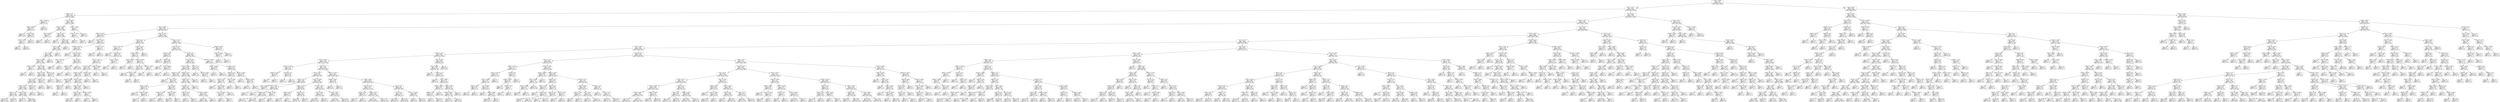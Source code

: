 digraph Tree {
node [shape=box] ;
0 [label="X[6] <= 0.098\ngini = 0.5\nsamples = 84796\nvalue = [42502, 42294]"] ;
1 [label="X[4] <= -0.197\ngini = 0.457\nsamples = 60992\nvalue = [39414, 21578]"] ;
0 -> 1 [labeldistance=2.5, labelangle=45, headlabel="True"] ;
2 [label="X[492] <= -0.0\ngini = 0.017\nsamples = 4999\nvalue = [43, 4956]"] ;
1 -> 2 ;
3 [label="X[31] <= 0.016\ngini = 0.457\nsamples = 34\nvalue = [22, 12]"] ;
2 -> 3 ;
4 [label="X[39] <= 0.018\ngini = 0.337\nsamples = 28\nvalue = [22, 6]"] ;
3 -> 4 ;
5 [label="gini = 0.0\nsamples = 18\nvalue = [18, 0]"] ;
4 -> 5 ;
6 [label="X[45] <= 0.01\ngini = 0.48\nsamples = 10\nvalue = [4, 6]"] ;
4 -> 6 ;
7 [label="X[773] <= -0.0\ngini = 0.32\nsamples = 5\nvalue = [4, 1]"] ;
6 -> 7 ;
8 [label="gini = 0.0\nsamples = 1\nvalue = [0, 1]"] ;
7 -> 8 ;
9 [label="gini = 0.0\nsamples = 4\nvalue = [4, 0]"] ;
7 -> 9 ;
10 [label="gini = 0.0\nsamples = 5\nvalue = [0, 5]"] ;
6 -> 10 ;
11 [label="gini = 0.0\nsamples = 6\nvalue = [0, 6]"] ;
3 -> 11 ;
12 [label="X[217] <= 0.033\ngini = 0.008\nsamples = 4965\nvalue = [21, 4944]"] ;
2 -> 12 ;
13 [label="X[159] <= -0.017\ngini = 0.007\nsamples = 4960\nvalue = [17, 4943]"] ;
12 -> 13 ;
14 [label="X[16] <= 0.188\ngini = 0.444\nsamples = 3\nvalue = [2, 1]"] ;
13 -> 14 ;
15 [label="gini = 0.0\nsamples = 2\nvalue = [2, 0]"] ;
14 -> 15 ;
16 [label="gini = 0.0\nsamples = 1\nvalue = [0, 1]"] ;
14 -> 16 ;
17 [label="X[24] <= -0.175\ngini = 0.006\nsamples = 4957\nvalue = [15, 4942]"] ;
13 -> 17 ;
18 [label="gini = 0.0\nsamples = 1\nvalue = [1, 0]"] ;
17 -> 18 ;
19 [label="X[1106] <= 0.0\ngini = 0.006\nsamples = 4956\nvalue = [14, 4942]"] ;
17 -> 19 ;
20 [label="X[17] <= 0.444\ngini = 0.005\nsamples = 4955\nvalue = [13, 4942]"] ;
19 -> 20 ;
21 [label="X[7] <= 0.166\ngini = 0.005\nsamples = 4954\nvalue = [12, 4942]"] ;
20 -> 21 ;
22 [label="X[257] <= -0.004\ngini = 0.004\nsamples = 4953\nvalue = [11, 4942]"] ;
21 -> 22 ;
23 [label="X[341] <= 0.001\ngini = 0.5\nsamples = 2\nvalue = [1, 1]"] ;
22 -> 23 ;
24 [label="gini = 0.0\nsamples = 1\nvalue = [1, 0]"] ;
23 -> 24 ;
25 [label="gini = 0.0\nsamples = 1\nvalue = [0, 1]"] ;
23 -> 25 ;
26 [label="X[52] <= 0.693\ngini = 0.004\nsamples = 4951\nvalue = [10, 4941]"] ;
22 -> 26 ;
27 [label="X[207] <= 0.051\ngini = 0.004\nsamples = 4948\nvalue = [9, 4939]"] ;
26 -> 27 ;
28 [label="X[14] <= 0.14\ngini = 0.003\nsamples = 4942\nvalue = [8, 4934]"] ;
27 -> 28 ;
29 [label="X[18] <= -0.721\ngini = 0.003\nsamples = 4935\nvalue = [7, 4928]"] ;
28 -> 29 ;
30 [label="X[421] <= -0.0\ngini = 0.054\nsamples = 109\nvalue = [3, 106]"] ;
29 -> 30 ;
31 [label="gini = 0.037\nsamples = 106\nvalue = [2, 104]"] ;
30 -> 31 ;
32 [label="gini = 0.444\nsamples = 3\nvalue = [1, 2]"] ;
30 -> 32 ;
33 [label="X[36] <= -0.345\ngini = 0.002\nsamples = 4826\nvalue = [4, 4822]"] ;
29 -> 33 ;
34 [label="gini = 0.133\nsamples = 14\nvalue = [1, 13]"] ;
33 -> 34 ;
35 [label="gini = 0.001\nsamples = 4812\nvalue = [3, 4809]"] ;
33 -> 35 ;
36 [label="X[361] <= -0.0\ngini = 0.245\nsamples = 7\nvalue = [1, 6]"] ;
28 -> 36 ;
37 [label="gini = 0.0\nsamples = 6\nvalue = [0, 6]"] ;
36 -> 37 ;
38 [label="gini = 0.0\nsamples = 1\nvalue = [1, 0]"] ;
36 -> 38 ;
39 [label="X[532] <= -0.0\ngini = 0.278\nsamples = 6\nvalue = [1, 5]"] ;
27 -> 39 ;
40 [label="gini = 0.0\nsamples = 4\nvalue = [0, 4]"] ;
39 -> 40 ;
41 [label="gini = 0.5\nsamples = 2\nvalue = [1, 1]"] ;
39 -> 41 ;
42 [label="X[276] <= -0.0\ngini = 0.444\nsamples = 3\nvalue = [1, 2]"] ;
26 -> 42 ;
43 [label="gini = 0.0\nsamples = 1\nvalue = [1, 0]"] ;
42 -> 43 ;
44 [label="gini = 0.0\nsamples = 2\nvalue = [0, 2]"] ;
42 -> 44 ;
45 [label="gini = 0.0\nsamples = 1\nvalue = [1, 0]"] ;
21 -> 45 ;
46 [label="gini = 0.0\nsamples = 1\nvalue = [1, 0]"] ;
20 -> 46 ;
47 [label="gini = 0.0\nsamples = 1\nvalue = [1, 0]"] ;
19 -> 47 ;
48 [label="X[20] <= -1.002\ngini = 0.32\nsamples = 5\nvalue = [4, 1]"] ;
12 -> 48 ;
49 [label="X[240] <= -0.011\ngini = 0.5\nsamples = 2\nvalue = [1, 1]"] ;
48 -> 49 ;
50 [label="gini = 0.0\nsamples = 1\nvalue = [0, 1]"] ;
49 -> 50 ;
51 [label="gini = 0.0\nsamples = 1\nvalue = [1, 0]"] ;
49 -> 51 ;
52 [label="gini = 0.0\nsamples = 3\nvalue = [3, 0]"] ;
48 -> 52 ;
53 [label="X[1] <= 0.503\ngini = 0.417\nsamples = 55993\nvalue = [39371, 16622]"] ;
1 -> 53 ;
54 [label="X[243] <= -0.007\ngini = 0.363\nsamples = 51419\nvalue = [39191, 12228]"] ;
53 -> 54 ;
55 [label="X[11] <= -0.027\ngini = 0.329\nsamples = 3295\nvalue = [683, 2612]"] ;
54 -> 55 ;
56 [label="X[605] <= -0.001\ngini = 0.052\nsamples = 299\nvalue = [291, 8]"] ;
55 -> 56 ;
57 [label="gini = 0.0\nsamples = 2\nvalue = [0, 2]"] ;
56 -> 57 ;
58 [label="X[507] <= 0.027\ngini = 0.04\nsamples = 297\nvalue = [291, 6]"] ;
56 -> 58 ;
59 [label="X[547] <= -0.004\ngini = 0.02\nsamples = 291\nvalue = [288, 3]"] ;
58 -> 59 ;
60 [label="gini = 0.0\nsamples = 1\nvalue = [0, 1]"] ;
59 -> 60 ;
61 [label="X[752] <= -0.003\ngini = 0.014\nsamples = 290\nvalue = [288, 2]"] ;
59 -> 61 ;
62 [label="X[0] <= -0.202\ngini = 0.5\nsamples = 2\nvalue = [1, 1]"] ;
61 -> 62 ;
63 [label="gini = 0.0\nsamples = 1\nvalue = [1, 0]"] ;
62 -> 63 ;
64 [label="gini = 0.0\nsamples = 1\nvalue = [0, 1]"] ;
62 -> 64 ;
65 [label="X[1] <= -0.522\ngini = 0.007\nsamples = 288\nvalue = [287, 1]"] ;
61 -> 65 ;
66 [label="X[482] <= -0.0\ngini = 0.219\nsamples = 8\nvalue = [7, 1]"] ;
65 -> 66 ;
67 [label="gini = 0.0\nsamples = 1\nvalue = [0, 1]"] ;
66 -> 67 ;
68 [label="gini = 0.0\nsamples = 7\nvalue = [7, 0]"] ;
66 -> 68 ;
69 [label="gini = 0.0\nsamples = 280\nvalue = [280, 0]"] ;
65 -> 69 ;
70 [label="X[158] <= -0.023\ngini = 0.5\nsamples = 6\nvalue = [3, 3]"] ;
58 -> 70 ;
71 [label="gini = 0.0\nsamples = 3\nvalue = [0, 3]"] ;
70 -> 71 ;
72 [label="gini = 0.0\nsamples = 3\nvalue = [3, 0]"] ;
70 -> 72 ;
73 [label="X[262] <= -0.012\ngini = 0.227\nsamples = 2996\nvalue = [392, 2604]"] ;
55 -> 73 ;
74 [label="X[734] <= 0.0\ngini = 0.406\nsamples = 233\nvalue = [167, 66]"] ;
73 -> 74 ;
75 [label="X[11] <= -0.021\ngini = 0.177\nsamples = 173\nvalue = [156, 17]"] ;
74 -> 75 ;
76 [label="gini = 0.0\nsamples = 3\nvalue = [0, 3]"] ;
75 -> 76 ;
77 [label="X[621] <= 0.0\ngini = 0.151\nsamples = 170\nvalue = [156, 14]"] ;
75 -> 77 ;
78 [label="X[175] <= 0.027\ngini = 0.124\nsamples = 166\nvalue = [155, 11]"] ;
77 -> 78 ;
79 [label="X[715] <= 0.0\ngini = 0.104\nsamples = 163\nvalue = [154, 9]"] ;
78 -> 79 ;
80 [label="X[189] <= -0.113\ngini = 0.084\nsamples = 160\nvalue = [153, 7]"] ;
79 -> 80 ;
81 [label="X[338] <= 0.008\ngini = 0.469\nsamples = 8\nvalue = [5, 3]"] ;
80 -> 81 ;
82 [label="X[488] <= 0.0\ngini = 0.278\nsamples = 6\nvalue = [5, 1]"] ;
81 -> 82 ;
83 [label="gini = 0.0\nsamples = 1\nvalue = [0, 1]"] ;
82 -> 83 ;
84 [label="gini = 0.0\nsamples = 5\nvalue = [5, 0]"] ;
82 -> 84 ;
85 [label="gini = 0.0\nsamples = 2\nvalue = [0, 2]"] ;
81 -> 85 ;
86 [label="X[188] <= 0.043\ngini = 0.051\nsamples = 152\nvalue = [148, 4]"] ;
80 -> 86 ;
87 [label="X[244] <= 1.097\ngini = 0.039\nsamples = 151\nvalue = [148, 3]"] ;
86 -> 87 ;
88 [label="X[335] <= 0.074\ngini = 0.026\nsamples = 149\nvalue = [147, 2]"] ;
87 -> 88 ;
89 [label="gini = 0.014\nsamples = 147\nvalue = [146, 1]"] ;
88 -> 89 ;
90 [label="gini = 0.5\nsamples = 2\nvalue = [1, 1]"] ;
88 -> 90 ;
91 [label="X[104] <= 0.038\ngini = 0.5\nsamples = 2\nvalue = [1, 1]"] ;
87 -> 91 ;
92 [label="gini = 0.0\nsamples = 1\nvalue = [1, 0]"] ;
91 -> 92 ;
93 [label="gini = 0.0\nsamples = 1\nvalue = [0, 1]"] ;
91 -> 93 ;
94 [label="gini = 0.0\nsamples = 1\nvalue = [0, 1]"] ;
86 -> 94 ;
95 [label="X[749] <= -0.0\ngini = 0.444\nsamples = 3\nvalue = [1, 2]"] ;
79 -> 95 ;
96 [label="gini = 0.0\nsamples = 2\nvalue = [0, 2]"] ;
95 -> 96 ;
97 [label="gini = 0.0\nsamples = 1\nvalue = [1, 0]"] ;
95 -> 97 ;
98 [label="X[190] <= -0.006\ngini = 0.444\nsamples = 3\nvalue = [1, 2]"] ;
78 -> 98 ;
99 [label="gini = 0.0\nsamples = 1\nvalue = [1, 0]"] ;
98 -> 99 ;
100 [label="gini = 0.0\nsamples = 2\nvalue = [0, 2]"] ;
98 -> 100 ;
101 [label="X[314] <= -0.019\ngini = 0.375\nsamples = 4\nvalue = [1, 3]"] ;
77 -> 101 ;
102 [label="gini = 0.0\nsamples = 1\nvalue = [1, 0]"] ;
101 -> 102 ;
103 [label="gini = 0.0\nsamples = 3\nvalue = [0, 3]"] ;
101 -> 103 ;
104 [label="X[100] <= 0.007\ngini = 0.299\nsamples = 60\nvalue = [11, 49]"] ;
74 -> 104 ;
105 [label="X[362] <= -0.091\ngini = 0.14\nsamples = 53\nvalue = [4, 49]"] ;
104 -> 105 ;
106 [label="X[738] <= 0.001\ngini = 0.444\nsamples = 3\nvalue = [2, 1]"] ;
105 -> 106 ;
107 [label="gini = 0.0\nsamples = 2\nvalue = [2, 0]"] ;
106 -> 107 ;
108 [label="gini = 0.0\nsamples = 1\nvalue = [0, 1]"] ;
106 -> 108 ;
109 [label="X[127] <= 0.266\ngini = 0.077\nsamples = 50\nvalue = [2, 48]"] ;
105 -> 109 ;
110 [label="X[716] <= 0.0\ngini = 0.041\nsamples = 48\nvalue = [1, 47]"] ;
109 -> 110 ;
111 [label="gini = 0.0\nsamples = 46\nvalue = [0, 46]"] ;
110 -> 111 ;
112 [label="X[603] <= -0.0\ngini = 0.5\nsamples = 2\nvalue = [1, 1]"] ;
110 -> 112 ;
113 [label="gini = 0.0\nsamples = 1\nvalue = [1, 0]"] ;
112 -> 113 ;
114 [label="gini = 0.0\nsamples = 1\nvalue = [0, 1]"] ;
112 -> 114 ;
115 [label="X[410] <= -0.002\ngini = 0.5\nsamples = 2\nvalue = [1, 1]"] ;
109 -> 115 ;
116 [label="gini = 0.0\nsamples = 1\nvalue = [0, 1]"] ;
115 -> 116 ;
117 [label="gini = 0.0\nsamples = 1\nvalue = [1, 0]"] ;
115 -> 117 ;
118 [label="gini = 0.0\nsamples = 7\nvalue = [7, 0]"] ;
104 -> 118 ;
119 [label="X[262] <= 0.243\ngini = 0.15\nsamples = 2763\nvalue = [225, 2538]"] ;
73 -> 119 ;
120 [label="X[147] <= -0.087\ngini = 0.117\nsamples = 2700\nvalue = [169, 2531]"] ;
119 -> 120 ;
121 [label="X[720] <= -0.0\ngini = 0.162\nsamples = 45\nvalue = [41, 4]"] ;
120 -> 121 ;
122 [label="gini = 0.0\nsamples = 2\nvalue = [0, 2]"] ;
121 -> 122 ;
123 [label="X[58] <= 0.0\ngini = 0.089\nsamples = 43\nvalue = [41, 2]"] ;
121 -> 123 ;
124 [label="gini = 0.0\nsamples = 1\nvalue = [0, 1]"] ;
123 -> 124 ;
125 [label="X[16] <= -0.558\ngini = 0.046\nsamples = 42\nvalue = [41, 1]"] ;
123 -> 125 ;
126 [label="gini = 0.0\nsamples = 1\nvalue = [0, 1]"] ;
125 -> 126 ;
127 [label="gini = 0.0\nsamples = 41\nvalue = [41, 0]"] ;
125 -> 127 ;
128 [label="X[538] <= 0.0\ngini = 0.092\nsamples = 2655\nvalue = [128, 2527]"] ;
120 -> 128 ;
129 [label="X[225] <= 0.453\ngini = 0.05\nsamples = 2531\nvalue = [65, 2466]"] ;
128 -> 129 ;
130 [label="X[179] <= -0.094\ngini = 0.038\nsamples = 2509\nvalue = [48, 2461]"] ;
129 -> 130 ;
131 [label="X[1063] <= -0.0\ngini = 0.453\nsamples = 49\nvalue = [17, 32]"] ;
130 -> 131 ;
132 [label="gini = 0.0\nsamples = 6\nvalue = [6, 0]"] ;
131 -> 132 ;
133 [label="X[717] <= 0.0\ngini = 0.381\nsamples = 43\nvalue = [11, 32]"] ;
131 -> 133 ;
134 [label="X[44] <= -0.006\ngini = 0.153\nsamples = 24\nvalue = [2, 22]"] ;
133 -> 134 ;
135 [label="gini = 0.0\nsamples = 18\nvalue = [0, 18]"] ;
134 -> 135 ;
136 [label="X[240] <= -0.015\ngini = 0.444\nsamples = 6\nvalue = [2, 4]"] ;
134 -> 136 ;
137 [label="gini = 0.5\nsamples = 4\nvalue = [2, 2]"] ;
136 -> 137 ;
138 [label="gini = 0.0\nsamples = 2\nvalue = [0, 2]"] ;
136 -> 138 ;
139 [label="X[717] <= 0.0\ngini = 0.499\nsamples = 19\nvalue = [9, 10]"] ;
133 -> 139 ;
140 [label="X[470] <= 0.001\ngini = 0.32\nsamples = 5\nvalue = [4, 1]"] ;
139 -> 140 ;
141 [label="gini = 0.0\nsamples = 3\nvalue = [3, 0]"] ;
140 -> 141 ;
142 [label="gini = 0.5\nsamples = 2\nvalue = [1, 1]"] ;
140 -> 142 ;
143 [label="X[202] <= 0.006\ngini = 0.459\nsamples = 14\nvalue = [5, 9]"] ;
139 -> 143 ;
144 [label="gini = 0.426\nsamples = 13\nvalue = [4, 9]"] ;
143 -> 144 ;
145 [label="gini = 0.0\nsamples = 1\nvalue = [1, 0]"] ;
143 -> 145 ;
146 [label="X[206] <= 0.111\ngini = 0.025\nsamples = 2460\nvalue = [31, 2429]"] ;
130 -> 146 ;
147 [label="X[246] <= 0.13\ngini = 0.022\nsamples = 2456\nvalue = [27, 2429]"] ;
146 -> 147 ;
148 [label="X[1124] <= -0.0\ngini = 0.02\nsamples = 2454\nvalue = [25, 2429]"] ;
147 -> 148 ;
149 [label="X[48] <= -0.033\ngini = 0.48\nsamples = 10\nvalue = [4, 6]"] ;
148 -> 149 ;
150 [label="gini = 0.0\nsamples = 6\nvalue = [0, 6]"] ;
149 -> 150 ;
151 [label="gini = 0.0\nsamples = 4\nvalue = [4, 0]"] ;
149 -> 151 ;
152 [label="X[251] <= 0.366\ngini = 0.017\nsamples = 2444\nvalue = [21, 2423]"] ;
148 -> 152 ;
153 [label="gini = 0.015\nsamples = 2438\nvalue = [18, 2420]"] ;
152 -> 153 ;
154 [label="gini = 0.5\nsamples = 6\nvalue = [3, 3]"] ;
152 -> 154 ;
155 [label="gini = 0.0\nsamples = 2\nvalue = [2, 0]"] ;
147 -> 155 ;
156 [label="gini = 0.0\nsamples = 4\nvalue = [4, 0]"] ;
146 -> 156 ;
157 [label="X[715] <= 0.0\ngini = 0.351\nsamples = 22\nvalue = [17, 5]"] ;
129 -> 157 ;
158 [label="gini = 0.0\nsamples = 16\nvalue = [16, 0]"] ;
157 -> 158 ;
159 [label="X[213] <= 0.002\ngini = 0.278\nsamples = 6\nvalue = [1, 5]"] ;
157 -> 159 ;
160 [label="gini = 0.0\nsamples = 5\nvalue = [0, 5]"] ;
159 -> 160 ;
161 [label="gini = 0.0\nsamples = 1\nvalue = [1, 0]"] ;
159 -> 161 ;
162 [label="X[311] <= -0.002\ngini = 0.5\nsamples = 124\nvalue = [63, 61]"] ;
128 -> 162 ;
163 [label="X[243] <= -0.045\ngini = 0.046\nsamples = 42\nvalue = [41, 1]"] ;
162 -> 163 ;
164 [label="gini = 0.0\nsamples = 1\nvalue = [0, 1]"] ;
163 -> 164 ;
165 [label="gini = 0.0\nsamples = 41\nvalue = [41, 0]"] ;
163 -> 165 ;
166 [label="X[408] <= -0.0\ngini = 0.393\nsamples = 82\nvalue = [22, 60]"] ;
162 -> 166 ;
167 [label="X[460] <= -0.0\ngini = 0.444\nsamples = 27\nvalue = [18, 9]"] ;
166 -> 167 ;
168 [label="X[419] <= -0.0\ngini = 0.188\nsamples = 19\nvalue = [17, 2]"] ;
167 -> 168 ;
169 [label="gini = 0.0\nsamples = 1\nvalue = [0, 1]"] ;
168 -> 169 ;
170 [label="X[5] <= -0.166\ngini = 0.105\nsamples = 18\nvalue = [17, 1]"] ;
168 -> 170 ;
171 [label="X[171] <= 0.005\ngini = 0.444\nsamples = 3\nvalue = [2, 1]"] ;
170 -> 171 ;
172 [label="gini = 0.0\nsamples = 2\nvalue = [2, 0]"] ;
171 -> 172 ;
173 [label="gini = 0.0\nsamples = 1\nvalue = [0, 1]"] ;
171 -> 173 ;
174 [label="gini = 0.0\nsamples = 15\nvalue = [15, 0]"] ;
170 -> 174 ;
175 [label="X[367] <= 0.001\ngini = 0.219\nsamples = 8\nvalue = [1, 7]"] ;
167 -> 175 ;
176 [label="gini = 0.0\nsamples = 7\nvalue = [0, 7]"] ;
175 -> 176 ;
177 [label="gini = 0.0\nsamples = 1\nvalue = [1, 0]"] ;
175 -> 177 ;
178 [label="X[310] <= -0.007\ngini = 0.135\nsamples = 55\nvalue = [4, 51]"] ;
166 -> 178 ;
179 [label="gini = 0.0\nsamples = 3\nvalue = [3, 0]"] ;
178 -> 179 ;
180 [label="X[366] <= 0.018\ngini = 0.038\nsamples = 52\nvalue = [1, 51]"] ;
178 -> 180 ;
181 [label="gini = 0.0\nsamples = 51\nvalue = [0, 51]"] ;
180 -> 181 ;
182 [label="gini = 0.0\nsamples = 1\nvalue = [1, 0]"] ;
180 -> 182 ;
183 [label="X[408] <= -0.003\ngini = 0.198\nsamples = 63\nvalue = [56, 7]"] ;
119 -> 183 ;
184 [label="X[106] <= -0.003\ngini = 0.219\nsamples = 8\nvalue = [1, 7]"] ;
183 -> 184 ;
185 [label="gini = 0.0\nsamples = 1\nvalue = [1, 0]"] ;
184 -> 185 ;
186 [label="gini = 0.0\nsamples = 7\nvalue = [0, 7]"] ;
184 -> 186 ;
187 [label="gini = 0.0\nsamples = 55\nvalue = [55, 0]"] ;
183 -> 187 ;
188 [label="X[12] <= 0.315\ngini = 0.32\nsamples = 48124\nvalue = [38508, 9616]"] ;
54 -> 188 ;
189 [label="X[274] <= 0.001\ngini = 0.286\nsamples = 45962\nvalue = [38024, 7938]"] ;
188 -> 189 ;
190 [label="X[2] <= 0.718\ngini = 0.264\nsamples = 44894\nvalue = [37853, 7041]"] ;
189 -> 190 ;
191 [label="X[21] <= 0.008\ngini = 0.242\nsamples = 42418\nvalue = [36448, 5970]"] ;
190 -> 191 ;
192 [label="X[118] <= 0.178\ngini = 0.166\nsamples = 23635\nvalue = [21470, 2165]"] ;
191 -> 192 ;
193 [label="X[197] <= -0.033\ngini = 0.159\nsamples = 23450\nvalue = [21401, 2049]"] ;
192 -> 193 ;
194 [label="X[238] <= -0.022\ngini = 0.23\nsamples = 68\nvalue = [9, 59]"] ;
193 -> 194 ;
195 [label="X[295] <= 0.202\ngini = 0.219\nsamples = 8\nvalue = [7, 1]"] ;
194 -> 195 ;
196 [label="gini = 0.0\nsamples = 7\nvalue = [7, 0]"] ;
195 -> 196 ;
197 [label="gini = 0.0\nsamples = 1\nvalue = [0, 1]"] ;
195 -> 197 ;
198 [label="X[1074] <= -0.0\ngini = 0.064\nsamples = 60\nvalue = [2, 58]"] ;
194 -> 198 ;
199 [label="gini = 0.0\nsamples = 2\nvalue = [2, 0]"] ;
198 -> 199 ;
200 [label="gini = 0.0\nsamples = 58\nvalue = [0, 58]"] ;
198 -> 200 ;
201 [label="X[9] <= -0.29\ngini = 0.156\nsamples = 23382\nvalue = [21392, 1990]"] ;
193 -> 201 ;
202 [label="X[773] <= -0.0\ngini = 0.292\nsamples = 3153\nvalue = [2593, 560]"] ;
201 -> 202 ;
203 [label="X[419] <= -0.0\ngini = 0.158\nsamples = 1049\nvalue = [958, 91]"] ;
202 -> 203 ;
204 [label="X[74] <= 0.039\ngini = 0.408\nsamples = 7\nvalue = [2, 5]"] ;
203 -> 204 ;
205 [label="gini = 0.0\nsamples = 2\nvalue = [2, 0]"] ;
204 -> 205 ;
206 [label="gini = 0.0\nsamples = 5\nvalue = [0, 5]"] ;
204 -> 206 ;
207 [label="X[12] <= 0.081\ngini = 0.151\nsamples = 1042\nvalue = [956, 86]"] ;
203 -> 207 ;
208 [label="X[1068] <= 0.0\ngini = 0.146\nsamples = 1037\nvalue = [955, 82]"] ;
207 -> 208 ;
209 [label="gini = 0.075\nsamples = 637\nvalue = [612, 25]"] ;
208 -> 209 ;
210 [label="gini = 0.244\nsamples = 400\nvalue = [343, 57]"] ;
208 -> 210 ;
211 [label="X[262] <= 0.001\ngini = 0.32\nsamples = 5\nvalue = [1, 4]"] ;
207 -> 211 ;
212 [label="gini = 0.0\nsamples = 4\nvalue = [0, 4]"] ;
211 -> 212 ;
213 [label="gini = 0.0\nsamples = 1\nvalue = [1, 0]"] ;
211 -> 213 ;
214 [label="X[155] <= -0.099\ngini = 0.346\nsamples = 2104\nvalue = [1635, 469]"] ;
202 -> 214 ;
215 [label="X[551] <= -0.0\ngini = 0.493\nsamples = 86\nvalue = [38, 48]"] ;
214 -> 215 ;
216 [label="X[433] <= 0.0\ngini = 0.208\nsamples = 17\nvalue = [15, 2]"] ;
215 -> 216 ;
217 [label="gini = 0.117\nsamples = 16\nvalue = [15, 1]"] ;
216 -> 217 ;
218 [label="gini = 0.0\nsamples = 1\nvalue = [0, 1]"] ;
216 -> 218 ;
219 [label="X[354] <= -0.0\ngini = 0.444\nsamples = 69\nvalue = [23, 46]"] ;
215 -> 219 ;
220 [label="gini = 0.398\nsamples = 62\nvalue = [17, 45]"] ;
219 -> 220 ;
221 [label="gini = 0.245\nsamples = 7\nvalue = [6, 1]"] ;
219 -> 221 ;
222 [label="X[127] <= -0.001\ngini = 0.33\nsamples = 2018\nvalue = [1597, 421]"] ;
214 -> 222 ;
223 [label="X[25] <= 0.043\ngini = 0.415\nsamples = 625\nvalue = [441, 184]"] ;
222 -> 223 ;
224 [label="gini = 0.398\nsamples = 594\nvalue = [431, 163]"] ;
223 -> 224 ;
225 [label="gini = 0.437\nsamples = 31\nvalue = [10, 21]"] ;
223 -> 225 ;
226 [label="X[310] <= 0.001\ngini = 0.282\nsamples = 1393\nvalue = [1156, 237]"] ;
222 -> 226 ;
227 [label="gini = 0.26\nsamples = 1268\nvalue = [1073, 195]"] ;
226 -> 227 ;
228 [label="gini = 0.446\nsamples = 125\nvalue = [83, 42]"] ;
226 -> 228 ;
229 [label="X[287] <= -0.002\ngini = 0.131\nsamples = 20229\nvalue = [18799, 1430]"] ;
201 -> 229 ;
230 [label="X[450] <= 0.001\ngini = 0.139\nsamples = 40\nvalue = [3, 37]"] ;
229 -> 230 ;
231 [label="gini = 0.0\nsamples = 37\nvalue = [0, 37]"] ;
230 -> 231 ;
232 [label="gini = 0.0\nsamples = 3\nvalue = [3, 0]"] ;
230 -> 232 ;
233 [label="X[36] <= 0.644\ngini = 0.128\nsamples = 20189\nvalue = [18796, 1393]"] ;
229 -> 233 ;
234 [label="X[203] <= -0.185\ngini = 0.117\nsamples = 19377\nvalue = [18173, 1204]"] ;
233 -> 234 ;
235 [label="X[1064] <= 0.0\ngini = 0.231\nsamples = 15\nvalue = [2, 13]"] ;
234 -> 235 ;
236 [label="gini = 0.0\nsamples = 2\nvalue = [2, 0]"] ;
235 -> 236 ;
237 [label="gini = 0.0\nsamples = 13\nvalue = [0, 13]"] ;
235 -> 237 ;
238 [label="X[454] <= 0.001\ngini = 0.115\nsamples = 19362\nvalue = [18171, 1191]"] ;
234 -> 238 ;
239 [label="gini = 0.111\nsamples = 19087\nvalue = [17964, 1123]"] ;
238 -> 239 ;
240 [label="gini = 0.372\nsamples = 275\nvalue = [207, 68]"] ;
238 -> 240 ;
241 [label="X[0] <= 1.297\ngini = 0.357\nsamples = 812\nvalue = [623, 189]"] ;
233 -> 241 ;
242 [label="X[717] <= 0.0\ngini = 0.314\nsamples = 755\nvalue = [608, 147]"] ;
241 -> 242 ;
243 [label="gini = 0.243\nsamples = 559\nvalue = [480, 79]"] ;
242 -> 243 ;
244 [label="gini = 0.453\nsamples = 196\nvalue = [128, 68]"] ;
242 -> 244 ;
245 [label="X[171] <= -0.001\ngini = 0.388\nsamples = 57\nvalue = [15, 42]"] ;
241 -> 245 ;
246 [label="gini = 0.0\nsamples = 6\nvalue = [6, 0]"] ;
245 -> 246 ;
247 [label="gini = 0.291\nsamples = 51\nvalue = [9, 42]"] ;
245 -> 247 ;
248 [label="X[18] <= 0.033\ngini = 0.468\nsamples = 185\nvalue = [69, 116]"] ;
192 -> 248 ;
249 [label="X[0] <= -0.906\ngini = 0.418\nsamples = 165\nvalue = [49, 116]"] ;
248 -> 249 ;
250 [label="gini = 0.0\nsamples = 13\nvalue = [13, 0]"] ;
249 -> 250 ;
251 [label="X[354] <= -0.0\ngini = 0.361\nsamples = 152\nvalue = [36, 116]"] ;
249 -> 251 ;
252 [label="gini = 0.0\nsamples = 6\nvalue = [6, 0]"] ;
251 -> 252 ;
253 [label="X[9] <= -0.059\ngini = 0.327\nsamples = 146\nvalue = [30, 116]"] ;
251 -> 253 ;
254 [label="X[299] <= -0.001\ngini = 0.499\nsamples = 27\nvalue = [14, 13]"] ;
253 -> 254 ;
255 [label="X[606] <= -0.0\ngini = 0.291\nsamples = 17\nvalue = [14, 3]"] ;
254 -> 255 ;
256 [label="gini = 0.0\nsamples = 2\nvalue = [0, 2]"] ;
255 -> 256 ;
257 [label="gini = 0.124\nsamples = 15\nvalue = [14, 1]"] ;
255 -> 257 ;
258 [label="gini = 0.0\nsamples = 10\nvalue = [0, 10]"] ;
254 -> 258 ;
259 [label="X[166] <= 0.002\ngini = 0.233\nsamples = 119\nvalue = [16, 103]"] ;
253 -> 259 ;
260 [label="X[164] <= 0.005\ngini = 0.199\nsamples = 116\nvalue = [13, 103]"] ;
259 -> 260 ;
261 [label="gini = 0.313\nsamples = 67\nvalue = [13, 54]"] ;
260 -> 261 ;
262 [label="gini = 0.0\nsamples = 49\nvalue = [0, 49]"] ;
260 -> 262 ;
263 [label="gini = 0.0\nsamples = 3\nvalue = [3, 0]"] ;
259 -> 263 ;
264 [label="gini = 0.0\nsamples = 20\nvalue = [20, 0]"] ;
248 -> 264 ;
265 [label="X[158] <= -0.051\ngini = 0.323\nsamples = 18783\nvalue = [14978, 3805]"] ;
191 -> 265 ;
266 [label="X[773] <= -0.0\ngini = 0.481\nsamples = 838\nvalue = [338, 500]"] ;
265 -> 266 ;
267 [label="X[66] <= 0.279\ngini = 0.22\nsamples = 135\nvalue = [118, 17]"] ;
266 -> 267 ;
268 [label="X[151] <= 0.073\ngini = 0.147\nsamples = 125\nvalue = [115, 10]"] ;
267 -> 268 ;
269 [label="X[72] <= -0.036\ngini = 0.122\nsamples = 123\nvalue = [115, 8]"] ;
268 -> 269 ;
270 [label="X[455] <= -0.0\ngini = 0.496\nsamples = 11\nvalue = [6, 5]"] ;
269 -> 270 ;
271 [label="gini = 0.0\nsamples = 6\nvalue = [6, 0]"] ;
270 -> 271 ;
272 [label="gini = 0.0\nsamples = 5\nvalue = [0, 5]"] ;
270 -> 272 ;
273 [label="X[2] <= -0.683\ngini = 0.052\nsamples = 112\nvalue = [109, 3]"] ;
269 -> 273 ;
274 [label="gini = 0.0\nsamples = 1\nvalue = [0, 1]"] ;
273 -> 274 ;
275 [label="X[89] <= 0.598\ngini = 0.035\nsamples = 111\nvalue = [109, 2]"] ;
273 -> 275 ;
276 [label="gini = 0.018\nsamples = 110\nvalue = [109, 1]"] ;
275 -> 276 ;
277 [label="gini = 0.0\nsamples = 1\nvalue = [0, 1]"] ;
275 -> 277 ;
278 [label="gini = 0.0\nsamples = 2\nvalue = [0, 2]"] ;
268 -> 278 ;
279 [label="X[729] <= 0.0\ngini = 0.42\nsamples = 10\nvalue = [3, 7]"] ;
267 -> 279 ;
280 [label="X[190] <= 0.026\ngini = 0.219\nsamples = 8\nvalue = [1, 7]"] ;
279 -> 280 ;
281 [label="gini = 0.0\nsamples = 6\nvalue = [0, 6]"] ;
280 -> 281 ;
282 [label="X[1076] <= 0.0\ngini = 0.5\nsamples = 2\nvalue = [1, 1]"] ;
280 -> 282 ;
283 [label="gini = 0.0\nsamples = 1\nvalue = [1, 0]"] ;
282 -> 283 ;
284 [label="gini = 0.0\nsamples = 1\nvalue = [0, 1]"] ;
282 -> 284 ;
285 [label="gini = 0.0\nsamples = 2\nvalue = [2, 0]"] ;
279 -> 285 ;
286 [label="X[259] <= -0.003\ngini = 0.43\nsamples = 703\nvalue = [220, 483]"] ;
266 -> 286 ;
287 [label="X[144] <= -0.029\ngini = 0.063\nsamples = 122\nvalue = [4, 118]"] ;
286 -> 287 ;
288 [label="X[57] <= -0.288\ngini = 0.017\nsamples = 119\nvalue = [1, 118]"] ;
287 -> 288 ;
289 [label="X[78] <= -0.069\ngini = 0.124\nsamples = 15\nvalue = [1, 14]"] ;
288 -> 289 ;
290 [label="gini = 0.444\nsamples = 3\nvalue = [1, 2]"] ;
289 -> 290 ;
291 [label="gini = 0.0\nsamples = 12\nvalue = [0, 12]"] ;
289 -> 291 ;
292 [label="gini = 0.0\nsamples = 104\nvalue = [0, 104]"] ;
288 -> 292 ;
293 [label="gini = 0.0\nsamples = 3\nvalue = [3, 0]"] ;
287 -> 293 ;
294 [label="X[269] <= -0.001\ngini = 0.467\nsamples = 581\nvalue = [216, 365]"] ;
286 -> 294 ;
295 [label="X[462] <= 0.0\ngini = 0.381\nsamples = 43\nvalue = [32, 11]"] ;
294 -> 295 ;
296 [label="X[60] <= -0.15\ngini = 0.137\nsamples = 27\nvalue = [25, 2]"] ;
295 -> 296 ;
297 [label="gini = 0.0\nsamples = 1\nvalue = [0, 1]"] ;
296 -> 297 ;
298 [label="X[538] <= -0.0\ngini = 0.074\nsamples = 26\nvalue = [25, 1]"] ;
296 -> 298 ;
299 [label="gini = 0.444\nsamples = 3\nvalue = [2, 1]"] ;
298 -> 299 ;
300 [label="gini = 0.0\nsamples = 23\nvalue = [23, 0]"] ;
298 -> 300 ;
301 [label="X[367] <= 0.0\ngini = 0.492\nsamples = 16\nvalue = [7, 9]"] ;
295 -> 301 ;
302 [label="X[65] <= -0.121\ngini = 0.198\nsamples = 9\nvalue = [1, 8]"] ;
301 -> 302 ;
303 [label="gini = 0.0\nsamples = 1\nvalue = [1, 0]"] ;
302 -> 303 ;
304 [label="gini = 0.0\nsamples = 8\nvalue = [0, 8]"] ;
302 -> 304 ;
305 [label="X[405] <= -0.0\ngini = 0.245\nsamples = 7\nvalue = [6, 1]"] ;
301 -> 305 ;
306 [label="gini = 0.0\nsamples = 1\nvalue = [0, 1]"] ;
305 -> 306 ;
307 [label="gini = 0.0\nsamples = 6\nvalue = [6, 0]"] ;
305 -> 307 ;
308 [label="X[1075] <= 0.0\ngini = 0.45\nsamples = 538\nvalue = [184, 354]"] ;
294 -> 308 ;
309 [label="X[38] <= -0.029\ngini = 0.423\nsamples = 461\nvalue = [140, 321]"] ;
308 -> 309 ;
310 [label="X[437] <= -0.0\ngini = 0.26\nsamples = 13\nvalue = [11, 2]"] ;
309 -> 310 ;
311 [label="gini = 0.0\nsamples = 1\nvalue = [0, 1]"] ;
310 -> 311 ;
312 [label="gini = 0.153\nsamples = 12\nvalue = [11, 1]"] ;
310 -> 312 ;
313 [label="X[7] <= -0.297\ngini = 0.41\nsamples = 448\nvalue = [129, 319]"] ;
309 -> 313 ;
314 [label="gini = 0.32\nsamples = 10\nvalue = [8, 2]"] ;
313 -> 314 ;
315 [label="gini = 0.4\nsamples = 438\nvalue = [121, 317]"] ;
313 -> 315 ;
316 [label="X[531] <= -0.0\ngini = 0.49\nsamples = 77\nvalue = [44, 33]"] ;
308 -> 316 ;
317 [label="gini = 0.0\nsamples = 10\nvalue = [10, 0]"] ;
316 -> 317 ;
318 [label="X[437] <= 0.0\ngini = 0.5\nsamples = 67\nvalue = [34, 33]"] ;
316 -> 318 ;
319 [label="gini = 0.451\nsamples = 35\nvalue = [23, 12]"] ;
318 -> 319 ;
320 [label="gini = 0.451\nsamples = 32\nvalue = [11, 21]"] ;
318 -> 320 ;
321 [label="X[445] <= 0.0\ngini = 0.301\nsamples = 17945\nvalue = [14640, 3305]"] ;
265 -> 321 ;
322 [label="X[208] <= 0.004\ngini = 0.287\nsamples = 17664\nvalue = [14596, 3068]"] ;
321 -> 322 ;
323 [label="X[7] <= 0.228\ngini = 0.235\nsamples = 13295\nvalue = [11483, 1812]"] ;
322 -> 323 ;
324 [label="X[35] <= 0.577\ngini = 0.211\nsamples = 12453\nvalue = [10961, 1492]"] ;
323 -> 324 ;
325 [label="X[242] <= 0.006\ngini = 0.189\nsamples = 11821\nvalue = [10570, 1251]"] ;
324 -> 325 ;
326 [label="X[10] <= -0.309\ngini = 0.185\nsamples = 11769\nvalue = [10555, 1214]"] ;
325 -> 326 ;
327 [label="gini = 0.397\nsamples = 611\nvalue = [444, 167]"] ;
326 -> 327 ;
328 [label="gini = 0.17\nsamples = 11158\nvalue = [10111, 1047]"] ;
326 -> 328 ;
329 [label="X[200] <= -0.009\ngini = 0.411\nsamples = 52\nvalue = [15, 37]"] ;
325 -> 329 ;
330 [label="gini = 0.245\nsamples = 14\nvalue = [12, 2]"] ;
329 -> 330 ;
331 [label="gini = 0.145\nsamples = 38\nvalue = [3, 35]"] ;
329 -> 331 ;
332 [label="X[245] <= -0.0\ngini = 0.472\nsamples = 632\nvalue = [391, 241]"] ;
324 -> 332 ;
333 [label="X[432] <= 0.0\ngini = 0.285\nsamples = 192\nvalue = [159, 33]"] ;
332 -> 333 ;
334 [label="gini = 0.229\nsamples = 174\nvalue = [151, 23]"] ;
333 -> 334 ;
335 [label="gini = 0.494\nsamples = 18\nvalue = [8, 10]"] ;
333 -> 335 ;
336 [label="X[209] <= 0.018\ngini = 0.499\nsamples = 440\nvalue = [232, 208]"] ;
332 -> 336 ;
337 [label="gini = 0.496\nsamples = 424\nvalue = [232, 192]"] ;
336 -> 337 ;
338 [label="gini = 0.0\nsamples = 16\nvalue = [0, 16]"] ;
336 -> 338 ;
339 [label="X[25] <= -0.022\ngini = 0.471\nsamples = 842\nvalue = [522, 320]"] ;
323 -> 339 ;
340 [label="X[549] <= -0.0\ngini = 0.069\nsamples = 139\nvalue = [134, 5]"] ;
339 -> 340 ;
341 [label="gini = 0.0\nsamples = 1\nvalue = [0, 1]"] ;
340 -> 341 ;
342 [label="X[215] <= 0.008\ngini = 0.056\nsamples = 138\nvalue = [134, 4]"] ;
340 -> 342 ;
343 [label="gini = 0.043\nsamples = 137\nvalue = [134, 3]"] ;
342 -> 343 ;
344 [label="gini = 0.0\nsamples = 1\nvalue = [0, 1]"] ;
342 -> 344 ;
345 [label="X[251] <= 0.001\ngini = 0.495\nsamples = 703\nvalue = [388, 315]"] ;
339 -> 345 ;
346 [label="X[432] <= -0.0\ngini = 0.498\nsamples = 444\nvalue = [207, 237]"] ;
345 -> 346 ;
347 [label="gini = 0.0\nsamples = 6\nvalue = [6, 0]"] ;
346 -> 347 ;
348 [label="gini = 0.497\nsamples = 438\nvalue = [201, 237]"] ;
346 -> 348 ;
349 [label="X[530] <= 0.0\ngini = 0.421\nsamples = 259\nvalue = [181, 78]"] ;
345 -> 349 ;
350 [label="gini = 0.461\nsamples = 194\nvalue = [124, 70]"] ;
349 -> 350 ;
351 [label="gini = 0.216\nsamples = 65\nvalue = [57, 8]"] ;
349 -> 351 ;
352 [label="X[57] <= -0.026\ngini = 0.41\nsamples = 4369\nvalue = [3113, 1256]"] ;
322 -> 352 ;
353 [label="X[240] <= -0.008\ngini = 0.101\nsamples = 543\nvalue = [514, 29]"] ;
352 -> 353 ;
354 [label="X[309] <= 0.001\ngini = 0.494\nsamples = 18\nvalue = [10, 8]"] ;
353 -> 354 ;
355 [label="gini = 0.0\nsamples = 8\nvalue = [8, 0]"] ;
354 -> 355 ;
356 [label="X[161] <= -0.043\ngini = 0.32\nsamples = 10\nvalue = [2, 8]"] ;
354 -> 356 ;
357 [label="gini = 0.444\nsamples = 3\nvalue = [2, 1]"] ;
356 -> 357 ;
358 [label="gini = 0.0\nsamples = 7\nvalue = [0, 7]"] ;
356 -> 358 ;
359 [label="X[167] <= -0.105\ngini = 0.077\nsamples = 525\nvalue = [504, 21]"] ;
353 -> 359 ;
360 [label="X[767] <= 0.0\ngini = 0.5\nsamples = 6\nvalue = [3, 3]"] ;
359 -> 360 ;
361 [label="gini = 0.0\nsamples = 3\nvalue = [3, 0]"] ;
360 -> 361 ;
362 [label="gini = 0.0\nsamples = 3\nvalue = [0, 3]"] ;
360 -> 362 ;
363 [label="X[247] <= 0.073\ngini = 0.067\nsamples = 519\nvalue = [501, 18]"] ;
359 -> 363 ;
364 [label="gini = 0.063\nsamples = 518\nvalue = [501, 17]"] ;
363 -> 364 ;
365 [label="gini = 0.0\nsamples = 1\nvalue = [0, 1]"] ;
363 -> 365 ;
366 [label="X[204] <= -0.053\ngini = 0.436\nsamples = 3826\nvalue = [2599, 1227]"] ;
352 -> 366 ;
367 [label="X[766] <= -0.0\ngini = 0.178\nsamples = 91\nvalue = [9, 82]"] ;
366 -> 367 ;
368 [label="X[402] <= -0.0\ngini = 0.024\nsamples = 82\nvalue = [1, 81]"] ;
367 -> 368 ;
369 [label="gini = 0.124\nsamples = 15\nvalue = [1, 14]"] ;
368 -> 369 ;
370 [label="gini = 0.0\nsamples = 67\nvalue = [0, 67]"] ;
368 -> 370 ;
371 [label="X[11] <= 0.101\ngini = 0.198\nsamples = 9\nvalue = [8, 1]"] ;
367 -> 371 ;
372 [label="gini = 0.5\nsamples = 2\nvalue = [1, 1]"] ;
371 -> 372 ;
373 [label="gini = 0.0\nsamples = 7\nvalue = [7, 0]"] ;
371 -> 373 ;
374 [label="X[99] <= -0.105\ngini = 0.425\nsamples = 3735\nvalue = [2590, 1145]"] ;
366 -> 374 ;
375 [label="X[395] <= 0.0\ngini = 0.494\nsamples = 334\nvalue = [148, 186]"] ;
374 -> 375 ;
376 [label="gini = 0.095\nsamples = 20\nvalue = [19, 1]"] ;
375 -> 376 ;
377 [label="gini = 0.484\nsamples = 314\nvalue = [129, 185]"] ;
375 -> 377 ;
378 [label="X[23] <= 0.056\ngini = 0.405\nsamples = 3401\nvalue = [2442, 959]"] ;
374 -> 378 ;
379 [label="gini = 0.439\nsamples = 2444\nvalue = [1650, 794]"] ;
378 -> 379 ;
380 [label="gini = 0.285\nsamples = 957\nvalue = [792, 165]"] ;
378 -> 380 ;
381 [label="X[474] <= 0.006\ngini = 0.264\nsamples = 281\nvalue = [44, 237]"] ;
321 -> 381 ;
382 [label="X[46] <= -0.044\ngini = 0.097\nsamples = 235\nvalue = [12, 223]"] ;
381 -> 382 ;
383 [label="gini = 0.0\nsamples = 6\nvalue = [6, 0]"] ;
382 -> 383 ;
384 [label="X[724] <= -0.0\ngini = 0.051\nsamples = 229\nvalue = [6, 223]"] ;
382 -> 384 ;
385 [label="gini = 0.0\nsamples = 2\nvalue = [2, 0]"] ;
384 -> 385 ;
386 [label="X[38] <= -0.145\ngini = 0.035\nsamples = 227\nvalue = [4, 223]"] ;
384 -> 386 ;
387 [label="gini = 0.0\nsamples = 1\nvalue = [1, 0]"] ;
386 -> 387 ;
388 [label="X[194] <= -0.008\ngini = 0.026\nsamples = 226\nvalue = [3, 223]"] ;
386 -> 388 ;
389 [label="gini = 0.0\nsamples = 1\nvalue = [1, 0]"] ;
388 -> 389 ;
390 [label="gini = 0.018\nsamples = 225\nvalue = [2, 223]"] ;
388 -> 390 ;
391 [label="X[274] <= -0.021\ngini = 0.423\nsamples = 46\nvalue = [32, 14]"] ;
381 -> 391 ;
392 [label="X[230] <= 0.003\ngini = 0.391\nsamples = 15\nvalue = [4, 11]"] ;
391 -> 392 ;
393 [label="X[1116] <= 0.0\ngini = 0.463\nsamples = 11\nvalue = [4, 7]"] ;
392 -> 393 ;
394 [label="X[745] <= -0.0\ngini = 0.346\nsamples = 9\nvalue = [2, 7]"] ;
393 -> 394 ;
395 [label="gini = 0.0\nsamples = 5\nvalue = [0, 5]"] ;
394 -> 395 ;
396 [label="gini = 0.5\nsamples = 4\nvalue = [2, 2]"] ;
394 -> 396 ;
397 [label="gini = 0.0\nsamples = 2\nvalue = [2, 0]"] ;
393 -> 397 ;
398 [label="gini = 0.0\nsamples = 4\nvalue = [0, 4]"] ;
392 -> 398 ;
399 [label="X[191] <= 0.095\ngini = 0.175\nsamples = 31\nvalue = [28, 3]"] ;
391 -> 399 ;
400 [label="X[387] <= -0.006\ngini = 0.124\nsamples = 30\nvalue = [28, 2]"] ;
399 -> 400 ;
401 [label="X[1104] <= 0.0\ngini = 0.48\nsamples = 5\nvalue = [3, 2]"] ;
400 -> 401 ;
402 [label="gini = 0.444\nsamples = 3\nvalue = [1, 2]"] ;
401 -> 402 ;
403 [label="gini = 0.0\nsamples = 2\nvalue = [2, 0]"] ;
401 -> 403 ;
404 [label="gini = 0.0\nsamples = 25\nvalue = [25, 0]"] ;
400 -> 404 ;
405 [label="gini = 0.0\nsamples = 1\nvalue = [0, 1]"] ;
399 -> 405 ;
406 [label="X[21] <= 0.01\ngini = 0.491\nsamples = 2476\nvalue = [1405, 1071]"] ;
190 -> 406 ;
407 [label="X[323] <= -0.001\ngini = 0.381\nsamples = 750\nvalue = [558, 192]"] ;
406 -> 407 ;
408 [label="X[499] <= -0.0\ngini = 0.489\nsamples = 279\nvalue = [160, 119]"] ;
407 -> 408 ;
409 [label="X[395] <= -0.001\ngini = 0.225\nsamples = 31\nvalue = [27, 4]"] ;
408 -> 409 ;
410 [label="X[401] <= 0.109\ngini = 0.5\nsamples = 6\nvalue = [3, 3]"] ;
409 -> 410 ;
411 [label="X[205] <= -0.016\ngini = 0.48\nsamples = 5\nvalue = [2, 3]"] ;
410 -> 411 ;
412 [label="gini = 0.0\nsamples = 2\nvalue = [0, 2]"] ;
411 -> 412 ;
413 [label="X[752] <= 0.0\ngini = 0.444\nsamples = 3\nvalue = [2, 1]"] ;
411 -> 413 ;
414 [label="gini = 0.0\nsamples = 1\nvalue = [1, 0]"] ;
413 -> 414 ;
415 [label="gini = 0.5\nsamples = 2\nvalue = [1, 1]"] ;
413 -> 415 ;
416 [label="gini = 0.0\nsamples = 1\nvalue = [1, 0]"] ;
410 -> 416 ;
417 [label="X[324] <= -0.0\ngini = 0.077\nsamples = 25\nvalue = [24, 1]"] ;
409 -> 417 ;
418 [label="gini = 0.0\nsamples = 21\nvalue = [21, 0]"] ;
417 -> 418 ;
419 [label="X[552] <= 0.0\ngini = 0.375\nsamples = 4\nvalue = [3, 1]"] ;
417 -> 419 ;
420 [label="gini = 0.5\nsamples = 2\nvalue = [1, 1]"] ;
419 -> 420 ;
421 [label="gini = 0.0\nsamples = 2\nvalue = [2, 0]"] ;
419 -> 421 ;
422 [label="X[436] <= -0.0\ngini = 0.497\nsamples = 248\nvalue = [133, 115]"] ;
408 -> 422 ;
423 [label="X[224] <= -0.005\ngini = 0.363\nsamples = 21\nvalue = [5, 16]"] ;
422 -> 423 ;
424 [label="gini = 0.0\nsamples = 2\nvalue = [2, 0]"] ;
423 -> 424 ;
425 [label="X[450] <= -0.0\ngini = 0.266\nsamples = 19\nvalue = [3, 16]"] ;
423 -> 425 ;
426 [label="X[400] <= -0.0\ngini = 0.444\nsamples = 9\nvalue = [3, 6]"] ;
425 -> 426 ;
427 [label="X[534] <= 0.0\ngini = 0.49\nsamples = 7\nvalue = [3, 4]"] ;
426 -> 427 ;
428 [label="gini = 0.444\nsamples = 6\nvalue = [2, 4]"] ;
427 -> 428 ;
429 [label="gini = 0.0\nsamples = 1\nvalue = [1, 0]"] ;
427 -> 429 ;
430 [label="gini = 0.0\nsamples = 2\nvalue = [0, 2]"] ;
426 -> 430 ;
431 [label="gini = 0.0\nsamples = 10\nvalue = [0, 10]"] ;
425 -> 431 ;
432 [label="X[495] <= -0.0\ngini = 0.492\nsamples = 227\nvalue = [128, 99]"] ;
422 -> 432 ;
433 [label="X[481] <= -0.0\ngini = 0.496\nsamples = 81\nvalue = [37, 44]"] ;
432 -> 433 ;
434 [label="X[1079] <= 0.0\ngini = 0.408\nsamples = 28\nvalue = [20, 8]"] ;
433 -> 434 ;
435 [label="X[603] <= -0.0\ngini = 0.219\nsamples = 16\nvalue = [14, 2]"] ;
434 -> 435 ;
436 [label="gini = 0.0\nsamples = 9\nvalue = [9, 0]"] ;
435 -> 436 ;
437 [label="gini = 0.408\nsamples = 7\nvalue = [5, 2]"] ;
435 -> 437 ;
438 [label="X[288] <= 0.0\ngini = 0.5\nsamples = 12\nvalue = [6, 6]"] ;
434 -> 438 ;
439 [label="gini = 0.0\nsamples = 4\nvalue = [0, 4]"] ;
438 -> 439 ;
440 [label="gini = 0.375\nsamples = 8\nvalue = [6, 2]"] ;
438 -> 440 ;
441 [label="X[0] <= -0.726\ngini = 0.436\nsamples = 53\nvalue = [17, 36]"] ;
433 -> 441 ;
442 [label="X[361] <= 0.0\ngini = 0.245\nsamples = 28\nvalue = [4, 24]"] ;
441 -> 442 ;
443 [label="gini = 0.095\nsamples = 20\nvalue = [1, 19]"] ;
442 -> 443 ;
444 [label="gini = 0.469\nsamples = 8\nvalue = [3, 5]"] ;
442 -> 444 ;
445 [label="X[1105] <= 0.0\ngini = 0.499\nsamples = 25\nvalue = [13, 12]"] ;
441 -> 445 ;
446 [label="gini = 0.469\nsamples = 16\nvalue = [6, 10]"] ;
445 -> 446 ;
447 [label="gini = 0.346\nsamples = 9\nvalue = [7, 2]"] ;
445 -> 447 ;
448 [label="X[1082] <= 0.0\ngini = 0.47\nsamples = 146\nvalue = [91, 55]"] ;
432 -> 448 ;
449 [label="X[103] <= 0.0\ngini = 0.489\nsamples = 117\nvalue = [67, 50]"] ;
448 -> 449 ;
450 [label="X[720] <= 0.0\ngini = 0.499\nsamples = 97\nvalue = [51, 46]"] ;
449 -> 450 ;
451 [label="gini = 0.464\nsamples = 71\nvalue = [45, 26]"] ;
450 -> 451 ;
452 [label="gini = 0.355\nsamples = 26\nvalue = [6, 20]"] ;
450 -> 452 ;
453 [label="X[162] <= -0.002\ngini = 0.32\nsamples = 20\nvalue = [16, 4]"] ;
449 -> 453 ;
454 [label="gini = 0.0\nsamples = 6\nvalue = [6, 0]"] ;
453 -> 454 ;
455 [label="gini = 0.408\nsamples = 14\nvalue = [10, 4]"] ;
453 -> 455 ;
456 [label="X[26] <= 0.078\ngini = 0.285\nsamples = 29\nvalue = [24, 5]"] ;
448 -> 456 ;
457 [label="X[300] <= 0.0\ngini = 0.111\nsamples = 17\nvalue = [16, 1]"] ;
456 -> 457 ;
458 [label="gini = 0.0\nsamples = 11\nvalue = [11, 0]"] ;
457 -> 458 ;
459 [label="gini = 0.278\nsamples = 6\nvalue = [5, 1]"] ;
457 -> 459 ;
460 [label="X[238] <= -0.001\ngini = 0.444\nsamples = 12\nvalue = [8, 4]"] ;
456 -> 460 ;
461 [label="gini = 0.397\nsamples = 11\nvalue = [8, 3]"] ;
460 -> 461 ;
462 [label="gini = 0.0\nsamples = 1\nvalue = [0, 1]"] ;
460 -> 462 ;
463 [label="X[381] <= -0.002\ngini = 0.262\nsamples = 471\nvalue = [398, 73]"] ;
407 -> 463 ;
464 [label="gini = 0.0\nsamples = 5\nvalue = [0, 5]"] ;
463 -> 464 ;
465 [label="X[254] <= 0.0\ngini = 0.249\nsamples = 466\nvalue = [398, 68]"] ;
463 -> 465 ;
466 [label="X[548] <= 0.0\ngini = 0.359\nsamples = 239\nvalue = [183, 56]"] ;
465 -> 466 ;
467 [label="X[0] <= 1.463\ngini = 0.193\nsamples = 83\nvalue = [74, 9]"] ;
466 -> 467 ;
468 [label="X[252] <= 0.0\ngini = 0.158\nsamples = 81\nvalue = [74, 7]"] ;
467 -> 468 ;
469 [label="X[173] <= -0.0\ngini = 0.042\nsamples = 47\nvalue = [46, 1]"] ;
468 -> 469 ;
470 [label="gini = 0.124\nsamples = 15\nvalue = [14, 1]"] ;
469 -> 470 ;
471 [label="gini = 0.0\nsamples = 32\nvalue = [32, 0]"] ;
469 -> 471 ;
472 [label="X[252] <= 0.0\ngini = 0.291\nsamples = 34\nvalue = [28, 6]"] ;
468 -> 472 ;
473 [label="gini = 0.444\nsamples = 3\nvalue = [1, 2]"] ;
472 -> 473 ;
474 [label="gini = 0.225\nsamples = 31\nvalue = [27, 4]"] ;
472 -> 474 ;
475 [label="gini = 0.0\nsamples = 2\nvalue = [0, 2]"] ;
467 -> 475 ;
476 [label="X[20] <= -0.036\ngini = 0.421\nsamples = 156\nvalue = [109, 47]"] ;
466 -> 476 ;
477 [label="gini = 0.0\nsamples = 4\nvalue = [0, 4]"] ;
476 -> 477 ;
478 [label="X[254] <= 0.0\ngini = 0.406\nsamples = 152\nvalue = [109, 43]"] ;
476 -> 478 ;
479 [label="X[219] <= 0.005\ngini = 0.393\nsamples = 149\nvalue = [109, 40]"] ;
478 -> 479 ;
480 [label="gini = 0.383\nsamples = 147\nvalue = [109, 38]"] ;
479 -> 480 ;
481 [label="gini = 0.0\nsamples = 2\nvalue = [0, 2]"] ;
479 -> 481 ;
482 [label="gini = 0.0\nsamples = 3\nvalue = [0, 3]"] ;
478 -> 482 ;
483 [label="X[32] <= -0.424\ngini = 0.1\nsamples = 227\nvalue = [215, 12]"] ;
465 -> 483 ;
484 [label="X[717] <= 0.0\ngini = 0.469\nsamples = 8\nvalue = [3, 5]"] ;
483 -> 484 ;
485 [label="gini = 0.0\nsamples = 2\nvalue = [0, 2]"] ;
484 -> 485 ;
486 [label="X[1125] <= 0.0\ngini = 0.5\nsamples = 6\nvalue = [3, 3]"] ;
484 -> 486 ;
487 [label="gini = 0.0\nsamples = 1\nvalue = [1, 0]"] ;
486 -> 487 ;
488 [label="X[353] <= 0.002\ngini = 0.48\nsamples = 5\nvalue = [2, 3]"] ;
486 -> 488 ;
489 [label="gini = 0.0\nsamples = 1\nvalue = [0, 1]"] ;
488 -> 489 ;
490 [label="gini = 0.5\nsamples = 4\nvalue = [2, 2]"] ;
488 -> 490 ;
491 [label="X[463] <= -0.0\ngini = 0.062\nsamples = 219\nvalue = [212, 7]"] ;
483 -> 491 ;
492 [label="gini = 0.0\nsamples = 1\nvalue = [0, 1]"] ;
491 -> 492 ;
493 [label="X[717] <= -0.0\ngini = 0.054\nsamples = 218\nvalue = [212, 6]"] ;
491 -> 493 ;
494 [label="X[640] <= 0.0\ngini = 0.48\nsamples = 5\nvalue = [3, 2]"] ;
493 -> 494 ;
495 [label="gini = 0.0\nsamples = 3\nvalue = [3, 0]"] ;
494 -> 495 ;
496 [label="gini = 0.0\nsamples = 2\nvalue = [0, 2]"] ;
494 -> 496 ;
497 [label="X[93] <= 0.595\ngini = 0.037\nsamples = 213\nvalue = [209, 4]"] ;
493 -> 497 ;
498 [label="gini = 0.01\nsamples = 196\nvalue = [195, 1]"] ;
497 -> 498 ;
499 [label="gini = 0.291\nsamples = 17\nvalue = [14, 3]"] ;
497 -> 499 ;
500 [label="X[215] <= 0.006\ngini = 0.5\nsamples = 1726\nvalue = [847, 879]"] ;
406 -> 500 ;
501 [label="X[63] <= 0.023\ngini = 0.499\nsamples = 1588\nvalue = [835, 753]"] ;
500 -> 501 ;
502 [label="X[112] <= -0.008\ngini = 0.499\nsamples = 1007\nvalue = [476, 531]"] ;
501 -> 502 ;
503 [label="X[257] <= 0.0\ngini = 0.495\nsamples = 420\nvalue = [230, 190]"] ;
502 -> 503 ;
504 [label="X[52] <= 0.004\ngini = 0.499\nsamples = 380\nvalue = [198, 182]"] ;
503 -> 504 ;
505 [label="X[1104] <= -0.0\ngini = 0.491\nsamples = 261\nvalue = [148, 113]"] ;
504 -> 505 ;
506 [label="X[391] <= 0.0\ngini = 0.433\nsamples = 98\nvalue = [67, 31]"] ;
505 -> 506 ;
507 [label="gini = 0.303\nsamples = 43\nvalue = [35, 8]"] ;
506 -> 507 ;
508 [label="gini = 0.487\nsamples = 55\nvalue = [32, 23]"] ;
506 -> 508 ;
509 [label="X[363] <= -0.0\ngini = 0.5\nsamples = 163\nvalue = [81, 82]"] ;
505 -> 509 ;
510 [label="gini = 0.0\nsamples = 5\nvalue = [5, 0]"] ;
509 -> 510 ;
511 [label="gini = 0.499\nsamples = 158\nvalue = [76, 82]"] ;
509 -> 511 ;
512 [label="X[1124] <= -0.0\ngini = 0.487\nsamples = 119\nvalue = [50, 69]"] ;
504 -> 512 ;
513 [label="X[284] <= 0.0\ngini = 0.5\nsamples = 84\nvalue = [42, 42]"] ;
512 -> 513 ;
514 [label="gini = 0.463\nsamples = 33\nvalue = [21, 12]"] ;
513 -> 514 ;
515 [label="gini = 0.484\nsamples = 51\nvalue = [21, 30]"] ;
513 -> 515 ;
516 [label="X[349] <= 0.0\ngini = 0.353\nsamples = 35\nvalue = [8, 27]"] ;
512 -> 516 ;
517 [label="gini = 0.4\nsamples = 29\nvalue = [8, 21]"] ;
516 -> 517 ;
518 [label="gini = 0.0\nsamples = 6\nvalue = [0, 6]"] ;
516 -> 518 ;
519 [label="X[729] <= -0.0\ngini = 0.32\nsamples = 40\nvalue = [32, 8]"] ;
503 -> 519 ;
520 [label="X[462] <= 0.0\ngini = 0.496\nsamples = 11\nvalue = [5, 6]"] ;
519 -> 520 ;
521 [label="gini = 0.0\nsamples = 5\nvalue = [0, 5]"] ;
520 -> 521 ;
522 [label="X[175] <= 0.004\ngini = 0.278\nsamples = 6\nvalue = [5, 1]"] ;
520 -> 522 ;
523 [label="gini = 0.0\nsamples = 4\nvalue = [4, 0]"] ;
522 -> 523 ;
524 [label="gini = 0.5\nsamples = 2\nvalue = [1, 1]"] ;
522 -> 524 ;
525 [label="X[623] <= -0.0\ngini = 0.128\nsamples = 29\nvalue = [27, 2]"] ;
519 -> 525 ;
526 [label="gini = 0.0\nsamples = 15\nvalue = [15, 0]"] ;
525 -> 526 ;
527 [label="X[623] <= -0.0\ngini = 0.245\nsamples = 14\nvalue = [12, 2]"] ;
525 -> 527 ;
528 [label="gini = 0.444\nsamples = 3\nvalue = [1, 2]"] ;
527 -> 528 ;
529 [label="gini = 0.0\nsamples = 11\nvalue = [11, 0]"] ;
527 -> 529 ;
530 [label="X[402] <= -0.0\ngini = 0.487\nsamples = 587\nvalue = [246, 341]"] ;
502 -> 530 ;
531 [label="X[508] <= 0.0\ngini = 0.337\nsamples = 14\nvalue = [11, 3]"] ;
530 -> 531 ;
532 [label="gini = 0.0\nsamples = 5\nvalue = [5, 0]"] ;
531 -> 532 ;
533 [label="X[409] <= 0.0\ngini = 0.444\nsamples = 9\nvalue = [6, 3]"] ;
531 -> 533 ;
534 [label="gini = 0.0\nsamples = 1\nvalue = [0, 1]"] ;
533 -> 534 ;
535 [label="X[195] <= -0.0\ngini = 0.375\nsamples = 8\nvalue = [6, 2]"] ;
533 -> 535 ;
536 [label="gini = 0.0\nsamples = 3\nvalue = [3, 0]"] ;
535 -> 536 ;
537 [label="gini = 0.48\nsamples = 5\nvalue = [3, 2]"] ;
535 -> 537 ;
538 [label="X[285] <= -0.0\ngini = 0.484\nsamples = 573\nvalue = [235, 338]"] ;
530 -> 538 ;
539 [label="X[36] <= -0.0\ngini = 0.208\nsamples = 17\nvalue = [2, 15]"] ;
538 -> 539 ;
540 [label="gini = 0.5\nsamples = 2\nvalue = [1, 1]"] ;
539 -> 540 ;
541 [label="X[10] <= -0.688\ngini = 0.124\nsamples = 15\nvalue = [1, 14]"] ;
539 -> 541 ;
542 [label="gini = 0.444\nsamples = 3\nvalue = [1, 2]"] ;
541 -> 542 ;
543 [label="gini = 0.0\nsamples = 12\nvalue = [0, 12]"] ;
541 -> 543 ;
544 [label="X[1083] <= 0.0\ngini = 0.487\nsamples = 556\nvalue = [233, 323]"] ;
538 -> 544 ;
545 [label="X[364] <= -0.0\ngini = 0.478\nsamples = 460\nvalue = [182, 278]"] ;
544 -> 545 ;
546 [label="gini = 0.204\nsamples = 26\nvalue = [3, 23]"] ;
545 -> 546 ;
547 [label="gini = 0.485\nsamples = 434\nvalue = [179, 255]"] ;
545 -> 547 ;
548 [label="X[1089] <= -0.0\ngini = 0.498\nsamples = 96\nvalue = [51, 45]"] ;
544 -> 548 ;
549 [label="gini = 0.465\nsamples = 38\nvalue = [14, 24]"] ;
548 -> 549 ;
550 [label="gini = 0.462\nsamples = 58\nvalue = [37, 21]"] ;
548 -> 550 ;
551 [label="X[13] <= -0.001\ngini = 0.472\nsamples = 581\nvalue = [359, 222]"] ;
501 -> 551 ;
552 [label="gini = 0.0\nsamples = 23\nvalue = [23, 0]"] ;
551 -> 552 ;
553 [label="X[312] <= 0.0\ngini = 0.479\nsamples = 558\nvalue = [336, 222]"] ;
551 -> 553 ;
554 [label="X[753] <= -0.0\ngini = 0.5\nsamples = 153\nvalue = [75, 78]"] ;
553 -> 554 ;
555 [label="X[123] <= 0.001\ngini = 0.476\nsamples = 46\nvalue = [28, 18]"] ;
554 -> 555 ;
556 [label="gini = 0.0\nsamples = 12\nvalue = [12, 0]"] ;
555 -> 556 ;
557 [label="X[287] <= 0.0\ngini = 0.498\nsamples = 34\nvalue = [16, 18]"] ;
555 -> 557 ;
558 [label="gini = 0.278\nsamples = 6\nvalue = [1, 5]"] ;
557 -> 558 ;
559 [label="gini = 0.497\nsamples = 28\nvalue = [15, 13]"] ;
557 -> 559 ;
560 [label="X[1] <= -0.327\ngini = 0.493\nsamples = 107\nvalue = [47, 60]"] ;
554 -> 560 ;
561 [label="X[123] <= 0.001\ngini = 0.499\nsamples = 95\nvalue = [45, 50]"] ;
560 -> 561 ;
562 [label="gini = 0.491\nsamples = 69\nvalue = [30, 39]"] ;
561 -> 562 ;
563 [label="gini = 0.488\nsamples = 26\nvalue = [15, 11]"] ;
561 -> 563 ;
564 [label="X[289] <= -0.0\ngini = 0.278\nsamples = 12\nvalue = [2, 10]"] ;
560 -> 564 ;
565 [label="gini = 0.0\nsamples = 6\nvalue = [0, 6]"] ;
564 -> 565 ;
566 [label="gini = 0.444\nsamples = 6\nvalue = [2, 4]"] ;
564 -> 566 ;
567 [label="X[9] <= -0.426\ngini = 0.458\nsamples = 405\nvalue = [261, 144]"] ;
553 -> 567 ;
568 [label="X[532] <= -0.0\ngini = 0.332\nsamples = 95\nvalue = [75, 20]"] ;
567 -> 568 ;
569 [label="gini = 0.0\nsamples = 14\nvalue = [14, 0]"] ;
568 -> 569 ;
570 [label="X[370] <= 0.0\ngini = 0.372\nsamples = 81\nvalue = [61, 20]"] ;
568 -> 570 ;
571 [label="gini = 0.303\nsamples = 59\nvalue = [48, 11]"] ;
570 -> 571 ;
572 [label="gini = 0.483\nsamples = 22\nvalue = [13, 9]"] ;
570 -> 572 ;
573 [label="X[475] <= 0.0\ngini = 0.48\nsamples = 310\nvalue = [186, 124]"] ;
567 -> 573 ;
574 [label="X[9] <= -0.425\ngini = 0.492\nsamples = 87\nvalue = [38, 49]"] ;
573 -> 574 ;
575 [label="gini = 0.245\nsamples = 7\nvalue = [1, 6]"] ;
574 -> 575 ;
576 [label="gini = 0.497\nsamples = 80\nvalue = [37, 43]"] ;
574 -> 576 ;
577 [label="X[484] <= -0.0\ngini = 0.446\nsamples = 223\nvalue = [148, 75]"] ;
573 -> 577 ;
578 [label="gini = 0.0\nsamples = 3\nvalue = [0, 3]"] ;
577 -> 578 ;
579 [label="gini = 0.44\nsamples = 220\nvalue = [148, 72]"] ;
577 -> 579 ;
580 [label="X[13] <= -0.001\ngini = 0.159\nsamples = 138\nvalue = [12, 126]"] ;
500 -> 580 ;
581 [label="X[619] <= 0.0\ngini = 0.038\nsamples = 103\nvalue = [2, 101]"] ;
580 -> 581 ;
582 [label="gini = 0.0\nsamples = 82\nvalue = [0, 82]"] ;
581 -> 582 ;
583 [label="X[619] <= 0.0\ngini = 0.172\nsamples = 21\nvalue = [2, 19]"] ;
581 -> 583 ;
584 [label="gini = 0.5\nsamples = 2\nvalue = [1, 1]"] ;
583 -> 584 ;
585 [label="X[283] <= 0.001\ngini = 0.1\nsamples = 19\nvalue = [1, 18]"] ;
583 -> 585 ;
586 [label="gini = 0.0\nsamples = 12\nvalue = [0, 12]"] ;
585 -> 586 ;
587 [label="X[197] <= -0.017\ngini = 0.245\nsamples = 7\nvalue = [1, 6]"] ;
585 -> 587 ;
588 [label="gini = 0.0\nsamples = 6\nvalue = [0, 6]"] ;
587 -> 588 ;
589 [label="gini = 0.0\nsamples = 1\nvalue = [1, 0]"] ;
587 -> 589 ;
590 [label="X[96] <= 0.001\ngini = 0.408\nsamples = 35\nvalue = [10, 25]"] ;
580 -> 590 ;
591 [label="gini = 0.0\nsamples = 4\nvalue = [4, 0]"] ;
590 -> 591 ;
592 [label="X[369] <= -0.0\ngini = 0.312\nsamples = 31\nvalue = [6, 25]"] ;
590 -> 592 ;
593 [label="X[164] <= 0.002\ngini = 0.463\nsamples = 11\nvalue = [4, 7]"] ;
592 -> 593 ;
594 [label="gini = 0.0\nsamples = 5\nvalue = [0, 5]"] ;
593 -> 594 ;
595 [label="X[1120] <= 0.0\ngini = 0.444\nsamples = 6\nvalue = [4, 2]"] ;
593 -> 595 ;
596 [label="X[1100] <= 0.0\ngini = 0.48\nsamples = 5\nvalue = [3, 2]"] ;
595 -> 596 ;
597 [label="gini = 0.5\nsamples = 2\nvalue = [1, 1]"] ;
596 -> 597 ;
598 [label="gini = 0.444\nsamples = 3\nvalue = [2, 1]"] ;
596 -> 598 ;
599 [label="gini = 0.0\nsamples = 1\nvalue = [1, 0]"] ;
595 -> 599 ;
600 [label="X[736] <= -0.0\ngini = 0.18\nsamples = 20\nvalue = [2, 18]"] ;
592 -> 600 ;
601 [label="gini = 0.0\nsamples = 4\nvalue = [0, 4]"] ;
600 -> 601 ;
602 [label="X[66] <= -0.013\ngini = 0.219\nsamples = 16\nvalue = [2, 14]"] ;
600 -> 602 ;
603 [label="gini = 0.444\nsamples = 3\nvalue = [1, 2]"] ;
602 -> 603 ;
604 [label="X[88] <= 0.036\ngini = 0.142\nsamples = 13\nvalue = [1, 12]"] ;
602 -> 604 ;
605 [label="gini = 0.278\nsamples = 6\nvalue = [1, 5]"] ;
604 -> 605 ;
606 [label="gini = 0.0\nsamples = 7\nvalue = [0, 7]"] ;
604 -> 606 ;
607 [label="X[258] <= 0.006\ngini = 0.269\nsamples = 1068\nvalue = [171, 897]"] ;
189 -> 607 ;
608 [label="X[21] <= -0.052\ngini = 0.129\nsamples = 910\nvalue = [63, 847]"] ;
607 -> 608 ;
609 [label="X[284] <= 0.001\ngini = 0.301\nsamples = 38\nvalue = [31, 7]"] ;
608 -> 609 ;
610 [label="X[47] <= 0.014\ngini = 0.061\nsamples = 32\nvalue = [31, 1]"] ;
609 -> 610 ;
611 [label="gini = 0.0\nsamples = 31\nvalue = [31, 0]"] ;
610 -> 611 ;
612 [label="gini = 0.0\nsamples = 1\nvalue = [0, 1]"] ;
610 -> 612 ;
613 [label="gini = 0.0\nsamples = 6\nvalue = [0, 6]"] ;
609 -> 613 ;
614 [label="X[1119] <= 0.001\ngini = 0.071\nsamples = 872\nvalue = [32, 840]"] ;
608 -> 614 ;
615 [label="X[103] <= -0.123\ngini = 0.044\nsamples = 849\nvalue = [19, 830]"] ;
614 -> 615 ;
616 [label="gini = 0.0\nsamples = 2\nvalue = [2, 0]"] ;
615 -> 616 ;
617 [label="X[588] <= -0.156\ngini = 0.039\nsamples = 847\nvalue = [17, 830]"] ;
615 -> 617 ;
618 [label="gini = 0.0\nsamples = 1\nvalue = [1, 0]"] ;
617 -> 618 ;
619 [label="X[379] <= 0.012\ngini = 0.037\nsamples = 846\nvalue = [16, 830]"] ;
617 -> 619 ;
620 [label="X[136] <= 0.088\ngini = 0.035\nsamples = 845\nvalue = [15, 830]"] ;
619 -> 620 ;
621 [label="X[211] <= 0.286\ngini = 0.033\nsamples = 844\nvalue = [14, 830]"] ;
620 -> 621 ;
622 [label="X[504] <= -0.071\ngini = 0.03\nsamples = 843\nvalue = [13, 830]"] ;
621 -> 622 ;
623 [label="gini = 0.0\nsamples = 1\nvalue = [1, 0]"] ;
622 -> 623 ;
624 [label="gini = 0.028\nsamples = 842\nvalue = [12, 830]"] ;
622 -> 624 ;
625 [label="gini = 0.0\nsamples = 1\nvalue = [1, 0]"] ;
621 -> 625 ;
626 [label="gini = 0.0\nsamples = 1\nvalue = [1, 0]"] ;
620 -> 626 ;
627 [label="gini = 0.0\nsamples = 1\nvalue = [1, 0]"] ;
619 -> 627 ;
628 [label="X[631] <= 0.0\ngini = 0.491\nsamples = 23\nvalue = [13, 10]"] ;
614 -> 628 ;
629 [label="X[280] <= -0.023\ngini = 0.153\nsamples = 12\nvalue = [11, 1]"] ;
628 -> 629 ;
630 [label="gini = 0.0\nsamples = 1\nvalue = [0, 1]"] ;
629 -> 630 ;
631 [label="gini = 0.0\nsamples = 11\nvalue = [11, 0]"] ;
629 -> 631 ;
632 [label="X[501] <= 0.002\ngini = 0.298\nsamples = 11\nvalue = [2, 9]"] ;
628 -> 632 ;
633 [label="gini = 0.0\nsamples = 6\nvalue = [0, 6]"] ;
632 -> 633 ;
634 [label="X[463] <= -0.005\ngini = 0.48\nsamples = 5\nvalue = [2, 3]"] ;
632 -> 634 ;
635 [label="gini = 0.0\nsamples = 3\nvalue = [0, 3]"] ;
634 -> 635 ;
636 [label="gini = 0.0\nsamples = 2\nvalue = [2, 0]"] ;
634 -> 636 ;
637 [label="X[347] <= 0.004\ngini = 0.433\nsamples = 158\nvalue = [108, 50]"] ;
607 -> 637 ;
638 [label="X[273] <= 0.013\ngini = 0.344\nsamples = 136\nvalue = [106, 30]"] ;
637 -> 638 ;
639 [label="X[20] <= -0.039\ngini = 0.253\nsamples = 121\nvalue = [103, 18]"] ;
638 -> 639 ;
640 [label="X[89] <= 0.024\ngini = 0.459\nsamples = 14\nvalue = [5, 9]"] ;
639 -> 640 ;
641 [label="X[121] <= 0.1\ngini = 0.18\nsamples = 10\nvalue = [1, 9]"] ;
640 -> 641 ;
642 [label="gini = 0.0\nsamples = 8\nvalue = [0, 8]"] ;
641 -> 642 ;
643 [label="X[636] <= -0.001\ngini = 0.5\nsamples = 2\nvalue = [1, 1]"] ;
641 -> 643 ;
644 [label="gini = 0.0\nsamples = 1\nvalue = [0, 1]"] ;
643 -> 644 ;
645 [label="gini = 0.0\nsamples = 1\nvalue = [1, 0]"] ;
643 -> 645 ;
646 [label="gini = 0.0\nsamples = 4\nvalue = [4, 0]"] ;
640 -> 646 ;
647 [label="X[359] <= -0.082\ngini = 0.154\nsamples = 107\nvalue = [98, 9]"] ;
639 -> 647 ;
648 [label="X[181] <= -0.035\ngini = 0.496\nsamples = 11\nvalue = [5, 6]"] ;
647 -> 648 ;
649 [label="X[159] <= 0.009\ngini = 0.469\nsamples = 8\nvalue = [5, 3]"] ;
648 -> 649 ;
650 [label="gini = 0.0\nsamples = 5\nvalue = [5, 0]"] ;
649 -> 650 ;
651 [label="gini = 0.0\nsamples = 3\nvalue = [0, 3]"] ;
649 -> 651 ;
652 [label="gini = 0.0\nsamples = 3\nvalue = [0, 3]"] ;
648 -> 652 ;
653 [label="X[755] <= 0.0\ngini = 0.061\nsamples = 96\nvalue = [93, 3]"] ;
647 -> 653 ;
654 [label="X[34] <= -0.289\ngini = 0.041\nsamples = 95\nvalue = [93, 2]"] ;
653 -> 654 ;
655 [label="X[367] <= 0.013\ngini = 0.5\nsamples = 2\nvalue = [1, 1]"] ;
654 -> 655 ;
656 [label="gini = 0.0\nsamples = 1\nvalue = [0, 1]"] ;
655 -> 656 ;
657 [label="gini = 0.0\nsamples = 1\nvalue = [1, 0]"] ;
655 -> 657 ;
658 [label="X[2] <= 0.716\ngini = 0.021\nsamples = 93\nvalue = [92, 1]"] ;
654 -> 658 ;
659 [label="gini = 0.0\nsamples = 90\nvalue = [90, 0]"] ;
658 -> 659 ;
660 [label="X[196] <= -0.028\ngini = 0.444\nsamples = 3\nvalue = [2, 1]"] ;
658 -> 660 ;
661 [label="gini = 0.0\nsamples = 1\nvalue = [0, 1]"] ;
660 -> 661 ;
662 [label="gini = 0.0\nsamples = 2\nvalue = [2, 0]"] ;
660 -> 662 ;
663 [label="gini = 0.0\nsamples = 1\nvalue = [0, 1]"] ;
653 -> 663 ;
664 [label="X[385] <= 0.001\ngini = 0.32\nsamples = 15\nvalue = [3, 12]"] ;
638 -> 664 ;
665 [label="gini = 0.0\nsamples = 12\nvalue = [0, 12]"] ;
664 -> 665 ;
666 [label="gini = 0.0\nsamples = 3\nvalue = [3, 0]"] ;
664 -> 666 ;
667 [label="X[471] <= -0.004\ngini = 0.165\nsamples = 22\nvalue = [2, 20]"] ;
637 -> 667 ;
668 [label="X[428] <= -0.004\ngini = 0.444\nsamples = 3\nvalue = [2, 1]"] ;
667 -> 668 ;
669 [label="gini = 0.0\nsamples = 1\nvalue = [1, 0]"] ;
668 -> 669 ;
670 [label="gini = 0.5\nsamples = 2\nvalue = [1, 1]"] ;
668 -> 670 ;
671 [label="gini = 0.0\nsamples = 19\nvalue = [0, 19]"] ;
667 -> 671 ;
672 [label="X[1074] <= 0.0\ngini = 0.348\nsamples = 2162\nvalue = [484, 1678]"] ;
188 -> 672 ;
673 [label="X[296] <= -0.031\ngini = 0.062\nsamples = 1629\nvalue = [52, 1577]"] ;
672 -> 673 ;
674 [label="X[717] <= -0.0\ngini = 0.087\nsamples = 22\nvalue = [21, 1]"] ;
673 -> 674 ;
675 [label="X[13] <= 0.008\ngini = 0.444\nsamples = 3\nvalue = [2, 1]"] ;
674 -> 675 ;
676 [label="gini = 0.0\nsamples = 1\nvalue = [0, 1]"] ;
675 -> 676 ;
677 [label="gini = 0.0\nsamples = 2\nvalue = [2, 0]"] ;
675 -> 677 ;
678 [label="gini = 0.0\nsamples = 19\nvalue = [19, 0]"] ;
674 -> 678 ;
679 [label="X[29] <= -0.082\ngini = 0.038\nsamples = 1607\nvalue = [31, 1576]"] ;
673 -> 679 ;
680 [label="gini = 0.0\nsamples = 8\nvalue = [8, 0]"] ;
679 -> 680 ;
681 [label="X[18] <= 0.565\ngini = 0.028\nsamples = 1599\nvalue = [23, 1576]"] ;
679 -> 681 ;
682 [label="X[437] <= 0.051\ngini = 0.014\nsamples = 1574\nvalue = [11, 1563]"] ;
681 -> 682 ;
683 [label="X[90] <= 0.689\ngini = 0.01\nsamples = 1571\nvalue = [8, 1563]"] ;
682 -> 683 ;
684 [label="X[125] <= 0.111\ngini = 0.009\nsamples = 1570\nvalue = [7, 1563]"] ;
683 -> 684 ;
685 [label="X[52] <= -0.676\ngini = 0.008\nsamples = 1569\nvalue = [6, 1563]"] ;
684 -> 685 ;
686 [label="gini = 0.0\nsamples = 1\nvalue = [1, 0]"] ;
685 -> 686 ;
687 [label="X[69] <= 0.392\ngini = 0.006\nsamples = 1568\nvalue = [5, 1563]"] ;
685 -> 687 ;
688 [label="X[52] <= 0.711\ngini = 0.005\nsamples = 1566\nvalue = [4, 1562]"] ;
687 -> 688 ;
689 [label="gini = 0.004\nsamples = 1564\nvalue = [3, 1561]"] ;
688 -> 689 ;
690 [label="gini = 0.5\nsamples = 2\nvalue = [1, 1]"] ;
688 -> 690 ;
691 [label="gini = 0.5\nsamples = 2\nvalue = [1, 1]"] ;
687 -> 691 ;
692 [label="gini = 0.0\nsamples = 1\nvalue = [1, 0]"] ;
684 -> 692 ;
693 [label="gini = 0.0\nsamples = 1\nvalue = [1, 0]"] ;
683 -> 693 ;
694 [label="gini = 0.0\nsamples = 3\nvalue = [3, 0]"] ;
682 -> 694 ;
695 [label="X[24] <= 0.023\ngini = 0.499\nsamples = 25\nvalue = [12, 13]"] ;
681 -> 695 ;
696 [label="X[756] <= -0.0\ngini = 0.26\nsamples = 13\nvalue = [11, 2]"] ;
695 -> 696 ;
697 [label="gini = 0.0\nsamples = 2\nvalue = [0, 2]"] ;
696 -> 697 ;
698 [label="gini = 0.0\nsamples = 11\nvalue = [11, 0]"] ;
696 -> 698 ;
699 [label="X[118] <= -0.029\ngini = 0.153\nsamples = 12\nvalue = [1, 11]"] ;
695 -> 699 ;
700 [label="gini = 0.0\nsamples = 1\nvalue = [1, 0]"] ;
699 -> 700 ;
701 [label="gini = 0.0\nsamples = 11\nvalue = [0, 11]"] ;
699 -> 701 ;
702 [label="X[760] <= 0.0\ngini = 0.307\nsamples = 533\nvalue = [432, 101]"] ;
672 -> 702 ;
703 [label="X[528] <= -0.0\ngini = 0.165\nsamples = 11\nvalue = [1, 10]"] ;
702 -> 703 ;
704 [label="gini = 0.0\nsamples = 1\nvalue = [1, 0]"] ;
703 -> 704 ;
705 [label="gini = 0.0\nsamples = 10\nvalue = [0, 10]"] ;
703 -> 705 ;
706 [label="X[1101] <= 0.0\ngini = 0.288\nsamples = 522\nvalue = [431, 91]"] ;
702 -> 706 ;
707 [label="X[554] <= 0.0\ngini = 0.355\nsamples = 355\nvalue = [273, 82]"] ;
706 -> 707 ;
708 [label="X[525] <= 0.0\ngini = 0.408\nsamples = 259\nvalue = [185, 74]"] ;
707 -> 708 ;
709 [label="X[485] <= -0.0\ngini = 0.5\nsamples = 73\nvalue = [36, 37]"] ;
708 -> 709 ;
710 [label="X[527] <= -0.0\ngini = 0.236\nsamples = 22\nvalue = [19, 3]"] ;
709 -> 710 ;
711 [label="X[544] <= 0.0\ngini = 0.095\nsamples = 20\nvalue = [19, 1]"] ;
710 -> 711 ;
712 [label="gini = 0.0\nsamples = 19\nvalue = [19, 0]"] ;
711 -> 712 ;
713 [label="gini = 0.0\nsamples = 1\nvalue = [0, 1]"] ;
711 -> 713 ;
714 [label="gini = 0.0\nsamples = 2\nvalue = [0, 2]"] ;
710 -> 714 ;
715 [label="X[185] <= -0.0\ngini = 0.444\nsamples = 51\nvalue = [17, 34]"] ;
709 -> 715 ;
716 [label="X[191] <= -0.001\ngini = 0.111\nsamples = 17\nvalue = [1, 16]"] ;
715 -> 716 ;
717 [label="gini = 0.0\nsamples = 15\nvalue = [0, 15]"] ;
716 -> 717 ;
718 [label="X[105] <= -0.036\ngini = 0.5\nsamples = 2\nvalue = [1, 1]"] ;
716 -> 718 ;
719 [label="gini = 0.0\nsamples = 1\nvalue = [0, 1]"] ;
718 -> 719 ;
720 [label="gini = 0.0\nsamples = 1\nvalue = [1, 0]"] ;
718 -> 720 ;
721 [label="X[1081] <= 0.0\ngini = 0.498\nsamples = 34\nvalue = [16, 18]"] ;
715 -> 721 ;
722 [label="X[527] <= -0.0\ngini = 0.278\nsamples = 18\nvalue = [3, 15]"] ;
721 -> 722 ;
723 [label="X[612] <= 0.0\ngini = 0.469\nsamples = 8\nvalue = [3, 5]"] ;
722 -> 723 ;
724 [label="gini = 0.0\nsamples = 2\nvalue = [2, 0]"] ;
723 -> 724 ;
725 [label="gini = 0.278\nsamples = 6\nvalue = [1, 5]"] ;
723 -> 725 ;
726 [label="gini = 0.0\nsamples = 10\nvalue = [0, 10]"] ;
722 -> 726 ;
727 [label="X[1082] <= 0.0\ngini = 0.305\nsamples = 16\nvalue = [13, 3]"] ;
721 -> 727 ;
728 [label="gini = 0.0\nsamples = 11\nvalue = [11, 0]"] ;
727 -> 728 ;
729 [label="X[351] <= -0.0\ngini = 0.48\nsamples = 5\nvalue = [2, 3]"] ;
727 -> 729 ;
730 [label="gini = 0.0\nsamples = 2\nvalue = [2, 0]"] ;
729 -> 730 ;
731 [label="gini = 0.0\nsamples = 3\nvalue = [0, 3]"] ;
729 -> 731 ;
732 [label="X[125] <= 0.017\ngini = 0.319\nsamples = 186\nvalue = [149, 37]"] ;
708 -> 732 ;
733 [label="X[635] <= 0.0\ngini = 0.303\nsamples = 183\nvalue = [149, 34]"] ;
732 -> 733 ;
734 [label="X[245] <= 0.001\ngini = 0.285\nsamples = 180\nvalue = [149, 31]"] ;
733 -> 734 ;
735 [label="gini = 0.0\nsamples = 38\nvalue = [38, 0]"] ;
734 -> 735 ;
736 [label="X[254] <= 0.0\ngini = 0.341\nsamples = 142\nvalue = [111, 31]"] ;
734 -> 736 ;
737 [label="X[526] <= 0.0\ngini = 0.322\nsamples = 139\nvalue = [111, 28]"] ;
736 -> 737 ;
738 [label="gini = 0.315\nsamples = 138\nvalue = [111, 27]"] ;
737 -> 738 ;
739 [label="gini = 0.0\nsamples = 1\nvalue = [0, 1]"] ;
737 -> 739 ;
740 [label="gini = 0.0\nsamples = 3\nvalue = [0, 3]"] ;
736 -> 740 ;
741 [label="gini = 0.0\nsamples = 3\nvalue = [0, 3]"] ;
733 -> 741 ;
742 [label="gini = 0.0\nsamples = 3\nvalue = [0, 3]"] ;
732 -> 742 ;
743 [label="X[79] <= -0.024\ngini = 0.153\nsamples = 96\nvalue = [88, 8]"] ;
707 -> 743 ;
744 [label="gini = 0.0\nsamples = 2\nvalue = [0, 2]"] ;
743 -> 744 ;
745 [label="X[524] <= -0.0\ngini = 0.12\nsamples = 94\nvalue = [88, 6]"] ;
743 -> 745 ;
746 [label="X[546] <= 0.0\ngini = 0.48\nsamples = 5\nvalue = [2, 3]"] ;
745 -> 746 ;
747 [label="gini = 0.0\nsamples = 3\nvalue = [0, 3]"] ;
746 -> 747 ;
748 [label="gini = 0.0\nsamples = 2\nvalue = [2, 0]"] ;
746 -> 748 ;
749 [label="X[58] <= -0.366\ngini = 0.065\nsamples = 89\nvalue = [86, 3]"] ;
745 -> 749 ;
750 [label="gini = 0.0\nsamples = 1\nvalue = [0, 1]"] ;
749 -> 750 ;
751 [label="X[3] <= -0.395\ngini = 0.044\nsamples = 88\nvalue = [86, 2]"] ;
749 -> 751 ;
752 [label="X[439] <= 0.0\ngini = 0.444\nsamples = 3\nvalue = [2, 1]"] ;
751 -> 752 ;
753 [label="gini = 0.0\nsamples = 1\nvalue = [1, 0]"] ;
752 -> 753 ;
754 [label="gini = 0.5\nsamples = 2\nvalue = [1, 1]"] ;
752 -> 754 ;
755 [label="X[8] <= -0.018\ngini = 0.023\nsamples = 85\nvalue = [84, 1]"] ;
751 -> 755 ;
756 [label="gini = 0.0\nsamples = 74\nvalue = [74, 0]"] ;
755 -> 756 ;
757 [label="X[381] <= -0.001\ngini = 0.165\nsamples = 11\nvalue = [10, 1]"] ;
755 -> 757 ;
758 [label="gini = 0.444\nsamples = 3\nvalue = [2, 1]"] ;
757 -> 758 ;
759 [label="gini = 0.0\nsamples = 8\nvalue = [8, 0]"] ;
757 -> 759 ;
760 [label="X[202] <= 0.001\ngini = 0.102\nsamples = 167\nvalue = [158, 9]"] ;
706 -> 760 ;
761 [label="X[266] <= -0.001\ngini = 0.043\nsamples = 135\nvalue = [132, 3]"] ;
760 -> 761 ;
762 [label="X[496] <= -0.0\ngini = 0.444\nsamples = 3\nvalue = [2, 1]"] ;
761 -> 762 ;
763 [label="gini = 0.0\nsamples = 2\nvalue = [2, 0]"] ;
762 -> 763 ;
764 [label="gini = 0.0\nsamples = 1\nvalue = [0, 1]"] ;
762 -> 764 ;
765 [label="X[5] <= -0.168\ngini = 0.03\nsamples = 132\nvalue = [130, 2]"] ;
761 -> 765 ;
766 [label="X[227] <= -0.021\ngini = 0.245\nsamples = 14\nvalue = [12, 2]"] ;
765 -> 766 ;
767 [label="gini = 0.5\nsamples = 2\nvalue = [1, 1]"] ;
766 -> 767 ;
768 [label="X[101] <= 0.036\ngini = 0.153\nsamples = 12\nvalue = [11, 1]"] ;
766 -> 768 ;
769 [label="gini = 0.0\nsamples = 8\nvalue = [8, 0]"] ;
768 -> 769 ;
770 [label="gini = 0.375\nsamples = 4\nvalue = [3, 1]"] ;
768 -> 770 ;
771 [label="gini = 0.0\nsamples = 118\nvalue = [118, 0]"] ;
765 -> 771 ;
772 [label="X[1126] <= 0.0\ngini = 0.305\nsamples = 32\nvalue = [26, 6]"] ;
760 -> 772 ;
773 [label="gini = 0.0\nsamples = 13\nvalue = [13, 0]"] ;
772 -> 773 ;
774 [label="X[729] <= -0.0\ngini = 0.432\nsamples = 19\nvalue = [13, 6]"] ;
772 -> 774 ;
775 [label="X[265] <= 0.0\ngini = 0.49\nsamples = 7\nvalue = [3, 4]"] ;
774 -> 775 ;
776 [label="gini = 0.0\nsamples = 3\nvalue = [0, 3]"] ;
775 -> 776 ;
777 [label="X[364] <= -0.0\ngini = 0.375\nsamples = 4\nvalue = [3, 1]"] ;
775 -> 777 ;
778 [label="gini = 0.0\nsamples = 1\nvalue = [1, 0]"] ;
777 -> 778 ;
779 [label="X[59] <= -0.017\ngini = 0.444\nsamples = 3\nvalue = [2, 1]"] ;
777 -> 779 ;
780 [label="gini = 0.0\nsamples = 1\nvalue = [1, 0]"] ;
779 -> 780 ;
781 [label="gini = 0.5\nsamples = 2\nvalue = [1, 1]"] ;
779 -> 781 ;
782 [label="X[112] <= -0.008\ngini = 0.278\nsamples = 12\nvalue = [10, 2]"] ;
774 -> 782 ;
783 [label="X[509] <= -0.0\ngini = 0.444\nsamples = 6\nvalue = [4, 2]"] ;
782 -> 783 ;
784 [label="gini = 0.375\nsamples = 4\nvalue = [3, 1]"] ;
783 -> 784 ;
785 [label="gini = 0.5\nsamples = 2\nvalue = [1, 1]"] ;
783 -> 785 ;
786 [label="gini = 0.0\nsamples = 6\nvalue = [6, 0]"] ;
782 -> 786 ;
787 [label="X[15] <= 0.172\ngini = 0.076\nsamples = 4574\nvalue = [180, 4394]"] ;
53 -> 787 ;
788 [label="X[1128] <= -0.002\ngini = 0.045\nsamples = 4491\nvalue = [104, 4387]"] ;
787 -> 788 ;
789 [label="X[319] <= 0.003\ngini = 0.444\nsamples = 12\nvalue = [8, 4]"] ;
788 -> 789 ;
790 [label="gini = 0.0\nsamples = 8\nvalue = [8, 0]"] ;
789 -> 790 ;
791 [label="gini = 0.0\nsamples = 4\nvalue = [0, 4]"] ;
789 -> 791 ;
792 [label="X[745] <= -0.098\ngini = 0.042\nsamples = 4479\nvalue = [96, 4383]"] ;
788 -> 792 ;
793 [label="gini = 0.0\nsamples = 3\nvalue = [3, 0]"] ;
792 -> 793 ;
794 [label="X[144] <= -0.031\ngini = 0.041\nsamples = 4476\nvalue = [93, 4383]"] ;
792 -> 794 ;
795 [label="gini = 0.0\nsamples = 2\nvalue = [2, 0]"] ;
794 -> 795 ;
796 [label="X[18] <= 0.227\ngini = 0.04\nsamples = 4474\nvalue = [91, 4383]"] ;
794 -> 796 ;
797 [label="X[924] <= -0.105\ngini = 0.039\nsamples = 4472\nvalue = [89, 4383]"] ;
796 -> 797 ;
798 [label="gini = 0.0\nsamples = 1\nvalue = [1, 0]"] ;
797 -> 798 ;
799 [label="X[370] <= 0.089\ngini = 0.039\nsamples = 4471\nvalue = [88, 4383]"] ;
797 -> 799 ;
800 [label="X[236] <= 0.654\ngini = 0.038\nsamples = 4470\nvalue = [87, 4383]"] ;
799 -> 800 ;
801 [label="X[548] <= -0.101\ngini = 0.038\nsamples = 4469\nvalue = [86, 4383]"] ;
800 -> 801 ;
802 [label="gini = 0.0\nsamples = 1\nvalue = [1, 0]"] ;
801 -> 802 ;
803 [label="X[450] <= 0.379\ngini = 0.037\nsamples = 4468\nvalue = [85, 4383]"] ;
801 -> 803 ;
804 [label="X[9] <= 0.06\ngini = 0.037\nsamples = 4467\nvalue = [84, 4383]"] ;
803 -> 804 ;
805 [label="X[120] <= 0.055\ngini = 0.017\nsamples = 2863\nvalue = [25, 2838]"] ;
804 -> 805 ;
806 [label="gini = 0.016\nsamples = 2856\nvalue = [23, 2833]"] ;
805 -> 806 ;
807 [label="gini = 0.408\nsamples = 7\nvalue = [2, 5]"] ;
805 -> 807 ;
808 [label="X[216] <= 0.0\ngini = 0.071\nsamples = 1604\nvalue = [59, 1545]"] ;
804 -> 808 ;
809 [label="gini = 0.119\nsamples = 663\nvalue = [42, 621]"] ;
808 -> 809 ;
810 [label="gini = 0.035\nsamples = 941\nvalue = [17, 924]"] ;
808 -> 810 ;
811 [label="gini = 0.0\nsamples = 1\nvalue = [1, 0]"] ;
803 -> 811 ;
812 [label="gini = 0.0\nsamples = 1\nvalue = [1, 0]"] ;
800 -> 812 ;
813 [label="gini = 0.0\nsamples = 1\nvalue = [1, 0]"] ;
799 -> 813 ;
814 [label="gini = 0.0\nsamples = 2\nvalue = [2, 0]"] ;
796 -> 814 ;
815 [label="X[217] <= 0.002\ngini = 0.154\nsamples = 83\nvalue = [76, 7]"] ;
787 -> 815 ;
816 [label="gini = 0.0\nsamples = 7\nvalue = [0, 7]"] ;
815 -> 816 ;
817 [label="gini = 0.0\nsamples = 76\nvalue = [76, 0]"] ;
815 -> 817 ;
818 [label="X[4] <= 0.304\ngini = 0.226\nsamples = 23804\nvalue = [3088, 20716]"] ;
0 -> 818 [labeldistance=2.5, labelangle=-45, headlabel="False"] ;
819 [label="X[64] <= -0.375\ngini = 0.045\nsamples = 20900\nvalue = [479, 20421]"] ;
818 -> 819 ;
820 [label="X[1113] <= 0.0\ngini = 0.419\nsamples = 124\nvalue = [87, 37]"] ;
819 -> 820 ;
821 [label="X[433] <= 0.0\ngini = 0.142\nsamples = 39\nvalue = [36, 3]"] ;
820 -> 821 ;
822 [label="X[436] <= 0.0\ngini = 0.444\nsamples = 3\nvalue = [1, 2]"] ;
821 -> 822 ;
823 [label="gini = 0.0\nsamples = 1\nvalue = [1, 0]"] ;
822 -> 823 ;
824 [label="gini = 0.0\nsamples = 2\nvalue = [0, 2]"] ;
822 -> 824 ;
825 [label="X[369] <= -0.0\ngini = 0.054\nsamples = 36\nvalue = [35, 1]"] ;
821 -> 825 ;
826 [label="X[405] <= 0.001\ngini = 0.5\nsamples = 2\nvalue = [1, 1]"] ;
825 -> 826 ;
827 [label="gini = 0.0\nsamples = 1\nvalue = [1, 0]"] ;
826 -> 827 ;
828 [label="gini = 0.0\nsamples = 1\nvalue = [0, 1]"] ;
826 -> 828 ;
829 [label="gini = 0.0\nsamples = 34\nvalue = [34, 0]"] ;
825 -> 829 ;
830 [label="X[769] <= 0.0\ngini = 0.48\nsamples = 85\nvalue = [51, 34]"] ;
820 -> 830 ;
831 [label="X[454] <= -0.0\ngini = 0.447\nsamples = 77\nvalue = [51, 26]"] ;
830 -> 831 ;
832 [label="X[408] <= -0.001\ngini = 0.491\nsamples = 60\nvalue = [34, 26]"] ;
831 -> 832 ;
833 [label="X[375] <= 0.0\ngini = 0.481\nsamples = 57\nvalue = [34, 23]"] ;
832 -> 833 ;
834 [label="X[278] <= -0.001\ngini = 0.495\nsamples = 51\nvalue = [28, 23]"] ;
833 -> 834 ;
835 [label="X[161] <= 0.001\ngini = 0.32\nsamples = 10\nvalue = [2, 8]"] ;
834 -> 835 ;
836 [label="X[13] <= -0.003\ngini = 0.48\nsamples = 5\nvalue = [2, 3]"] ;
835 -> 836 ;
837 [label="gini = 0.0\nsamples = 2\nvalue = [0, 2]"] ;
836 -> 837 ;
838 [label="X[498] <= -0.0\ngini = 0.444\nsamples = 3\nvalue = [2, 1]"] ;
836 -> 838 ;
839 [label="gini = 0.0\nsamples = 1\nvalue = [1, 0]"] ;
838 -> 839 ;
840 [label="gini = 0.5\nsamples = 2\nvalue = [1, 1]"] ;
838 -> 840 ;
841 [label="gini = 0.0\nsamples = 5\nvalue = [0, 5]"] ;
835 -> 841 ;
842 [label="X[1128] <= -0.0\ngini = 0.464\nsamples = 41\nvalue = [26, 15]"] ;
834 -> 842 ;
843 [label="X[115] <= -0.006\ngini = 0.266\nsamples = 19\nvalue = [16, 3]"] ;
842 -> 843 ;
844 [label="X[416] <= -0.0\ngini = 0.397\nsamples = 11\nvalue = [8, 3]"] ;
843 -> 844 ;
845 [label="X[1123] <= 0.0\ngini = 0.219\nsamples = 8\nvalue = [7, 1]"] ;
844 -> 845 ;
846 [label="X[87] <= 0.042\ngini = 0.375\nsamples = 4\nvalue = [3, 1]"] ;
845 -> 846 ;
847 [label="gini = 0.0\nsamples = 2\nvalue = [2, 0]"] ;
846 -> 847 ;
848 [label="gini = 0.5\nsamples = 2\nvalue = [1, 1]"] ;
846 -> 848 ;
849 [label="gini = 0.0\nsamples = 4\nvalue = [4, 0]"] ;
845 -> 849 ;
850 [label="X[490] <= -0.0\ngini = 0.444\nsamples = 3\nvalue = [1, 2]"] ;
844 -> 850 ;
851 [label="gini = 0.0\nsamples = 1\nvalue = [0, 1]"] ;
850 -> 851 ;
852 [label="gini = 0.5\nsamples = 2\nvalue = [1, 1]"] ;
850 -> 852 ;
853 [label="gini = 0.0\nsamples = 8\nvalue = [8, 0]"] ;
843 -> 853 ;
854 [label="X[601] <= 0.0\ngini = 0.496\nsamples = 22\nvalue = [10, 12]"] ;
842 -> 854 ;
855 [label="gini = 0.0\nsamples = 3\nvalue = [0, 3]"] ;
854 -> 855 ;
856 [label="X[277] <= 0.0\ngini = 0.499\nsamples = 19\nvalue = [10, 9]"] ;
854 -> 856 ;
857 [label="X[332] <= -0.001\ngini = 0.492\nsamples = 16\nvalue = [7, 9]"] ;
856 -> 857 ;
858 [label="X[175] <= -0.006\ngini = 0.459\nsamples = 14\nvalue = [5, 9]"] ;
857 -> 858 ;
859 [label="gini = 0.0\nsamples = 3\nvalue = [0, 3]"] ;
858 -> 859 ;
860 [label="X[774] <= 0.0\ngini = 0.496\nsamples = 11\nvalue = [5, 6]"] ;
858 -> 860 ;
861 [label="gini = 0.0\nsamples = 2\nvalue = [2, 0]"] ;
860 -> 861 ;
862 [label="gini = 0.444\nsamples = 9\nvalue = [3, 6]"] ;
860 -> 862 ;
863 [label="gini = 0.0\nsamples = 2\nvalue = [2, 0]"] ;
857 -> 863 ;
864 [label="gini = 0.0\nsamples = 3\nvalue = [3, 0]"] ;
856 -> 864 ;
865 [label="gini = 0.0\nsamples = 6\nvalue = [6, 0]"] ;
833 -> 865 ;
866 [label="gini = 0.0\nsamples = 3\nvalue = [0, 3]"] ;
832 -> 866 ;
867 [label="gini = 0.0\nsamples = 17\nvalue = [17, 0]"] ;
831 -> 867 ;
868 [label="gini = 0.0\nsamples = 8\nvalue = [0, 8]"] ;
830 -> 868 ;
869 [label="X[172] <= -0.049\ngini = 0.037\nsamples = 20776\nvalue = [392, 20384]"] ;
819 -> 869 ;
870 [label="X[545] <= -0.003\ngini = 0.17\nsamples = 32\nvalue = [29, 3]"] ;
869 -> 870 ;
871 [label="gini = 0.0\nsamples = 2\nvalue = [0, 2]"] ;
870 -> 871 ;
872 [label="X[508] <= 0.0\ngini = 0.064\nsamples = 30\nvalue = [29, 1]"] ;
870 -> 872 ;
873 [label="gini = 0.0\nsamples = 29\nvalue = [29, 0]"] ;
872 -> 873 ;
874 [label="gini = 0.0\nsamples = 1\nvalue = [0, 1]"] ;
872 -> 874 ;
875 [label="X[58] <= 0.13\ngini = 0.034\nsamples = 20744\nvalue = [363, 20381]"] ;
869 -> 875 ;
876 [label="X[10] <= 0.096\ngini = 0.021\nsamples = 19452\nvalue = [204, 19248]"] ;
875 -> 876 ;
877 [label="X[114] <= -0.258\ngini = 0.019\nsamples = 19382\nvalue = [187, 19195]"] ;
876 -> 877 ;
878 [label="X[234] <= 0.002\ngini = 0.32\nsamples = 5\nvalue = [4, 1]"] ;
877 -> 878 ;
879 [label="gini = 0.0\nsamples = 4\nvalue = [4, 0]"] ;
878 -> 879 ;
880 [label="gini = 0.0\nsamples = 1\nvalue = [0, 1]"] ;
878 -> 880 ;
881 [label="X[104] <= 0.121\ngini = 0.019\nsamples = 19377\nvalue = [183, 19194]"] ;
877 -> 881 ;
882 [label="X[447] <= -0.038\ngini = 0.018\nsamples = 19354\nvalue = [176, 19178]"] ;
881 -> 882 ;
883 [label="gini = 0.0\nsamples = 2\nvalue = [2, 0]"] ;
882 -> 883 ;
884 [label="X[128] <= -0.319\ngini = 0.018\nsamples = 19352\nvalue = [174, 19178]"] ;
882 -> 884 ;
885 [label="gini = 0.0\nsamples = 2\nvalue = [2, 0]"] ;
884 -> 885 ;
886 [label="X[196] <= 0.114\ngini = 0.018\nsamples = 19350\nvalue = [172, 19178]"] ;
884 -> 886 ;
887 [label="X[132] <= 0.035\ngini = 0.017\nsamples = 19347\nvalue = [170, 19177]"] ;
886 -> 887 ;
888 [label="X[216] <= 0.221\ngini = 0.015\nsamples = 18866\nvalue = [142, 18724]"] ;
887 -> 888 ;
889 [label="X[307] <= 0.39\ngini = 0.015\nsamples = 18865\nvalue = [141, 18724]"] ;
888 -> 889 ;
890 [label="X[26] <= -0.14\ngini = 0.015\nsamples = 18864\nvalue = [140, 18724]"] ;
889 -> 890 ;
891 [label="gini = 0.0\nsamples = 1\nvalue = [1, 0]"] ;
890 -> 891 ;
892 [label="gini = 0.015\nsamples = 18863\nvalue = [139, 18724]"] ;
890 -> 892 ;
893 [label="gini = 0.0\nsamples = 1\nvalue = [1, 0]"] ;
889 -> 893 ;
894 [label="gini = 0.0\nsamples = 1\nvalue = [1, 0]"] ;
888 -> 894 ;
895 [label="X[1102] <= 0.0\ngini = 0.11\nsamples = 481\nvalue = [28, 453]"] ;
887 -> 895 ;
896 [label="X[16] <= -0.636\ngini = 0.099\nsamples = 477\nvalue = [25, 452]"] ;
895 -> 896 ;
897 [label="X[475] <= -0.001\ngini = 0.444\nsamples = 3\nvalue = [2, 1]"] ;
896 -> 897 ;
898 [label="gini = 0.0\nsamples = 2\nvalue = [2, 0]"] ;
897 -> 898 ;
899 [label="gini = 0.0\nsamples = 1\nvalue = [0, 1]"] ;
897 -> 899 ;
900 [label="X[1067] <= 0.0\ngini = 0.092\nsamples = 474\nvalue = [23, 451]"] ;
896 -> 900 ;
901 [label="gini = 0.089\nsamples = 473\nvalue = [22, 451]"] ;
900 -> 901 ;
902 [label="gini = 0.0\nsamples = 1\nvalue = [1, 0]"] ;
900 -> 902 ;
903 [label="X[1076] <= 0.0\ngini = 0.375\nsamples = 4\nvalue = [3, 1]"] ;
895 -> 903 ;
904 [label="gini = 0.0\nsamples = 3\nvalue = [3, 0]"] ;
903 -> 904 ;
905 [label="gini = 0.0\nsamples = 1\nvalue = [0, 1]"] ;
903 -> 905 ;
906 [label="X[348] <= 0.001\ngini = 0.444\nsamples = 3\nvalue = [2, 1]"] ;
886 -> 906 ;
907 [label="gini = 0.0\nsamples = 2\nvalue = [2, 0]"] ;
906 -> 907 ;
908 [label="gini = 0.0\nsamples = 1\nvalue = [0, 1]"] ;
906 -> 908 ;
909 [label="X[757] <= -0.0\ngini = 0.423\nsamples = 23\nvalue = [7, 16]"] ;
881 -> 909 ;
910 [label="gini = 0.0\nsamples = 2\nvalue = [2, 0]"] ;
909 -> 910 ;
911 [label="X[717] <= 0.0\ngini = 0.363\nsamples = 21\nvalue = [5, 16]"] ;
909 -> 911 ;
912 [label="X[536] <= -0.0\ngini = 0.5\nsamples = 2\nvalue = [1, 1]"] ;
911 -> 912 ;
913 [label="gini = 0.0\nsamples = 1\nvalue = [0, 1]"] ;
912 -> 913 ;
914 [label="gini = 0.0\nsamples = 1\nvalue = [1, 0]"] ;
912 -> 914 ;
915 [label="X[292] <= 0.0\ngini = 0.332\nsamples = 19\nvalue = [4, 15]"] ;
911 -> 915 ;
916 [label="X[1125] <= 0.0\ngini = 0.444\nsamples = 9\nvalue = [3, 6]"] ;
915 -> 916 ;
917 [label="gini = 0.0\nsamples = 1\nvalue = [1, 0]"] ;
916 -> 917 ;
918 [label="X[427] <= -0.001\ngini = 0.375\nsamples = 8\nvalue = [2, 6]"] ;
916 -> 918 ;
919 [label="X[228] <= -0.002\ngini = 0.5\nsamples = 2\nvalue = [1, 1]"] ;
918 -> 919 ;
920 [label="gini = 0.0\nsamples = 1\nvalue = [0, 1]"] ;
919 -> 920 ;
921 [label="gini = 0.0\nsamples = 1\nvalue = [1, 0]"] ;
919 -> 921 ;
922 [label="X[507] <= -0.0\ngini = 0.278\nsamples = 6\nvalue = [1, 5]"] ;
918 -> 922 ;
923 [label="gini = 0.0\nsamples = 3\nvalue = [0, 3]"] ;
922 -> 923 ;
924 [label="X[180] <= -0.001\ngini = 0.444\nsamples = 3\nvalue = [1, 2]"] ;
922 -> 924 ;
925 [label="gini = 0.0\nsamples = 1\nvalue = [0, 1]"] ;
924 -> 925 ;
926 [label="gini = 0.5\nsamples = 2\nvalue = [1, 1]"] ;
924 -> 926 ;
927 [label="X[342] <= -0.0\ngini = 0.18\nsamples = 10\nvalue = [1, 9]"] ;
915 -> 927 ;
928 [label="gini = 0.0\nsamples = 4\nvalue = [0, 4]"] ;
927 -> 928 ;
929 [label="X[526] <= -0.0\ngini = 0.278\nsamples = 6\nvalue = [1, 5]"] ;
927 -> 929 ;
930 [label="gini = 0.5\nsamples = 2\nvalue = [1, 1]"] ;
929 -> 930 ;
931 [label="gini = 0.0\nsamples = 4\nvalue = [0, 4]"] ;
929 -> 931 ;
932 [label="X[217] <= 0.009\ngini = 0.368\nsamples = 70\nvalue = [17, 53]"] ;
876 -> 932 ;
933 [label="gini = 0.0\nsamples = 3\nvalue = [3, 0]"] ;
932 -> 933 ;
934 [label="X[343] <= -0.001\ngini = 0.331\nsamples = 67\nvalue = [14, 53]"] ;
932 -> 934 ;
935 [label="X[745] <= -0.0\ngini = 0.398\nsamples = 51\nvalue = [14, 37]"] ;
934 -> 935 ;
936 [label="X[226] <= 0.0\ngini = 0.289\nsamples = 40\nvalue = [7, 33]"] ;
935 -> 936 ;
937 [label="gini = 0.0\nsamples = 9\nvalue = [0, 9]"] ;
936 -> 937 ;
938 [label="X[529] <= -0.0\ngini = 0.35\nsamples = 31\nvalue = [7, 24]"] ;
936 -> 938 ;
939 [label="X[193] <= -0.003\ngini = 0.204\nsamples = 26\nvalue = [3, 23]"] ;
938 -> 939 ;
940 [label="X[1085] <= 0.0\ngini = 0.444\nsamples = 9\nvalue = [3, 6]"] ;
939 -> 940 ;
941 [label="X[373] <= 0.0\ngini = 0.469\nsamples = 8\nvalue = [3, 5]"] ;
940 -> 941 ;
942 [label="gini = 0.5\nsamples = 2\nvalue = [1, 1]"] ;
941 -> 942 ;
943 [label="X[3] <= 0.439\ngini = 0.444\nsamples = 6\nvalue = [2, 4]"] ;
941 -> 943 ;
944 [label="gini = 0.444\nsamples = 3\nvalue = [1, 2]"] ;
943 -> 944 ;
945 [label="gini = 0.444\nsamples = 3\nvalue = [1, 2]"] ;
943 -> 945 ;
946 [label="gini = 0.0\nsamples = 1\nvalue = [0, 1]"] ;
940 -> 946 ;
947 [label="gini = 0.0\nsamples = 17\nvalue = [0, 17]"] ;
939 -> 947 ;
948 [label="X[120] <= -0.017\ngini = 0.32\nsamples = 5\nvalue = [4, 1]"] ;
938 -> 948 ;
949 [label="gini = 0.5\nsamples = 2\nvalue = [1, 1]"] ;
948 -> 949 ;
950 [label="gini = 0.0\nsamples = 3\nvalue = [3, 0]"] ;
948 -> 950 ;
951 [label="X[612] <= -0.0\ngini = 0.463\nsamples = 11\nvalue = [7, 4]"] ;
935 -> 951 ;
952 [label="X[745] <= -0.0\ngini = 0.5\nsamples = 8\nvalue = [4, 4]"] ;
951 -> 952 ;
953 [label="gini = 0.0\nsamples = 3\nvalue = [0, 3]"] ;
952 -> 953 ;
954 [label="X[619] <= -0.0\ngini = 0.32\nsamples = 5\nvalue = [4, 1]"] ;
952 -> 954 ;
955 [label="gini = 0.0\nsamples = 3\nvalue = [3, 0]"] ;
954 -> 955 ;
956 [label="gini = 0.5\nsamples = 2\nvalue = [1, 1]"] ;
954 -> 956 ;
957 [label="gini = 0.0\nsamples = 3\nvalue = [3, 0]"] ;
951 -> 957 ;
958 [label="gini = 0.0\nsamples = 16\nvalue = [0, 16]"] ;
934 -> 958 ;
959 [label="X[6] <= 0.15\ngini = 0.216\nsamples = 1292\nvalue = [159, 1133]"] ;
875 -> 959 ;
960 [label="X[45] <= 0.094\ngini = 0.455\nsamples = 123\nvalue = [43, 80]"] ;
959 -> 960 ;
961 [label="X[1108] <= 0.0\ngini = 0.408\nsamples = 112\nvalue = [32, 80]"] ;
960 -> 961 ;
962 [label="X[534] <= 0.0\ngini = 0.498\nsamples = 34\nvalue = [18, 16]"] ;
961 -> 962 ;
963 [label="gini = 0.0\nsamples = 12\nvalue = [12, 0]"] ;
962 -> 963 ;
964 [label="X[321] <= -0.001\ngini = 0.397\nsamples = 22\nvalue = [6, 16]"] ;
962 -> 964 ;
965 [label="gini = 0.0\nsamples = 3\nvalue = [3, 0]"] ;
964 -> 965 ;
966 [label="X[202] <= 0.001\ngini = 0.266\nsamples = 19\nvalue = [3, 16]"] ;
964 -> 966 ;
967 [label="X[99] <= 0.1\ngini = 0.124\nsamples = 15\nvalue = [1, 14]"] ;
966 -> 967 ;
968 [label="gini = 0.0\nsamples = 13\nvalue = [0, 13]"] ;
967 -> 968 ;
969 [label="X[437] <= -0.0\ngini = 0.5\nsamples = 2\nvalue = [1, 1]"] ;
967 -> 969 ;
970 [label="gini = 0.0\nsamples = 1\nvalue = [0, 1]"] ;
969 -> 970 ;
971 [label="gini = 0.0\nsamples = 1\nvalue = [1, 0]"] ;
969 -> 971 ;
972 [label="X[147] <= -0.027\ngini = 0.5\nsamples = 4\nvalue = [2, 2]"] ;
966 -> 972 ;
973 [label="gini = 0.0\nsamples = 2\nvalue = [0, 2]"] ;
972 -> 973 ;
974 [label="gini = 0.0\nsamples = 2\nvalue = [2, 0]"] ;
972 -> 974 ;
975 [label="X[244] <= 0.0\ngini = 0.295\nsamples = 78\nvalue = [14, 64]"] ;
961 -> 975 ;
976 [label="X[208] <= 0.003\ngini = 0.221\nsamples = 71\nvalue = [9, 62]"] ;
975 -> 976 ;
977 [label="X[362] <= -0.0\ngini = 0.185\nsamples = 68\nvalue = [7, 61]"] ;
976 -> 977 ;
978 [label="gini = 0.0\nsamples = 1\nvalue = [1, 0]"] ;
977 -> 978 ;
979 [label="X[283] <= -0.0\ngini = 0.163\nsamples = 67\nvalue = [6, 61]"] ;
977 -> 979 ;
980 [label="gini = 0.0\nsamples = 33\nvalue = [0, 33]"] ;
979 -> 980 ;
981 [label="X[1116] <= -0.0\ngini = 0.291\nsamples = 34\nvalue = [6, 28]"] ;
979 -> 981 ;
982 [label="X[5] <= 0.09\ngini = 0.225\nsamples = 31\nvalue = [4, 27]"] ;
981 -> 982 ;
983 [label="X[641] <= -0.0\ngini = 0.142\nsamples = 26\nvalue = [2, 24]"] ;
982 -> 983 ;
984 [label="gini = 0.0\nsamples = 19\nvalue = [0, 19]"] ;
983 -> 984 ;
985 [label="gini = 0.408\nsamples = 7\nvalue = [2, 5]"] ;
983 -> 985 ;
986 [label="X[126] <= 0.002\ngini = 0.48\nsamples = 5\nvalue = [2, 3]"] ;
982 -> 986 ;
987 [label="gini = 0.0\nsamples = 1\nvalue = [1, 0]"] ;
986 -> 987 ;
988 [label="gini = 0.375\nsamples = 4\nvalue = [1, 3]"] ;
986 -> 988 ;
989 [label="X[223] <= 0.003\ngini = 0.444\nsamples = 3\nvalue = [2, 1]"] ;
981 -> 989 ;
990 [label="gini = 0.5\nsamples = 2\nvalue = [1, 1]"] ;
989 -> 990 ;
991 [label="gini = 0.0\nsamples = 1\nvalue = [1, 0]"] ;
989 -> 991 ;
992 [label="X[401] <= 0.002\ngini = 0.444\nsamples = 3\nvalue = [2, 1]"] ;
976 -> 992 ;
993 [label="gini = 0.0\nsamples = 2\nvalue = [2, 0]"] ;
992 -> 993 ;
994 [label="gini = 0.0\nsamples = 1\nvalue = [0, 1]"] ;
992 -> 994 ;
995 [label="X[87] <= 0.037\ngini = 0.408\nsamples = 7\nvalue = [5, 2]"] ;
975 -> 995 ;
996 [label="gini = 0.0\nsamples = 5\nvalue = [5, 0]"] ;
995 -> 996 ;
997 [label="gini = 0.0\nsamples = 2\nvalue = [0, 2]"] ;
995 -> 997 ;
998 [label="gini = 0.0\nsamples = 11\nvalue = [11, 0]"] ;
960 -> 998 ;
999 [label="X[150] <= -0.003\ngini = 0.179\nsamples = 1169\nvalue = [116, 1053]"] ;
959 -> 999 ;
1000 [label="X[197] <= -0.006\ngini = 0.375\nsamples = 8\nvalue = [6, 2]"] ;
999 -> 1000 ;
1001 [label="X[70] <= 0.006\ngini = 0.444\nsamples = 3\nvalue = [1, 2]"] ;
1000 -> 1001 ;
1002 [label="gini = 0.0\nsamples = 1\nvalue = [0, 1]"] ;
1001 -> 1002 ;
1003 [label="X[71] <= 0.006\ngini = 0.5\nsamples = 2\nvalue = [1, 1]"] ;
1001 -> 1003 ;
1004 [label="gini = 0.0\nsamples = 1\nvalue = [1, 0]"] ;
1003 -> 1004 ;
1005 [label="gini = 0.0\nsamples = 1\nvalue = [0, 1]"] ;
1003 -> 1005 ;
1006 [label="gini = 0.0\nsamples = 5\nvalue = [5, 0]"] ;
1000 -> 1006 ;
1007 [label="X[165] <= 0.003\ngini = 0.172\nsamples = 1161\nvalue = [110, 1051]"] ;
999 -> 1007 ;
1008 [label="X[239] <= 0.001\ngini = 0.159\nsamples = 1126\nvalue = [98, 1028]"] ;
1007 -> 1008 ;
1009 [label="X[20] <= 0.361\ngini = 0.155\nsamples = 1122\nvalue = [95, 1027]"] ;
1008 -> 1009 ;
1010 [label="X[65] <= -0.215\ngini = 0.152\nsamples = 1120\nvalue = [93, 1027]"] ;
1009 -> 1010 ;
1011 [label="X[304] <= 0.001\ngini = 0.33\nsamples = 91\nvalue = [19, 72]"] ;
1010 -> 1011 ;
1012 [label="X[226] <= 0.0\ngini = 0.285\nsamples = 64\nvalue = [11, 53]"] ;
1011 -> 1012 ;
1013 [label="X[276] <= 0.0\ngini = 0.375\nsamples = 36\nvalue = [9, 27]"] ;
1012 -> 1013 ;
1014 [label="X[39] <= 0.016\ngini = 0.353\nsamples = 35\nvalue = [8, 27]"] ;
1013 -> 1014 ;
1015 [label="gini = 0.32\nsamples = 30\nvalue = [6, 24]"] ;
1014 -> 1015 ;
1016 [label="gini = 0.48\nsamples = 5\nvalue = [2, 3]"] ;
1014 -> 1016 ;
1017 [label="gini = 0.0\nsamples = 1\nvalue = [1, 0]"] ;
1013 -> 1017 ;
1018 [label="X[55] <= -0.062\ngini = 0.133\nsamples = 28\nvalue = [2, 26]"] ;
1012 -> 1018 ;
1019 [label="gini = 0.0\nsamples = 15\nvalue = [0, 15]"] ;
1018 -> 1019 ;
1020 [label="X[532] <= 0.0\ngini = 0.26\nsamples = 13\nvalue = [2, 11]"] ;
1018 -> 1020 ;
1021 [label="gini = 0.444\nsamples = 3\nvalue = [2, 1]"] ;
1020 -> 1021 ;
1022 [label="gini = 0.0\nsamples = 10\nvalue = [0, 10]"] ;
1020 -> 1022 ;
1023 [label="X[1082] <= -0.0\ngini = 0.417\nsamples = 27\nvalue = [8, 19]"] ;
1011 -> 1023 ;
1024 [label="X[14] <= -0.018\ngini = 0.245\nsamples = 21\nvalue = [3, 18]"] ;
1023 -> 1024 ;
1025 [label="X[1098] <= 0.0\ngini = 0.375\nsamples = 8\nvalue = [2, 6]"] ;
1024 -> 1025 ;
1026 [label="gini = 0.0\nsamples = 2\nvalue = [0, 2]"] ;
1025 -> 1026 ;
1027 [label="gini = 0.444\nsamples = 6\nvalue = [2, 4]"] ;
1025 -> 1027 ;
1028 [label="X[251] <= 0.001\ngini = 0.142\nsamples = 13\nvalue = [1, 12]"] ;
1024 -> 1028 ;
1029 [label="gini = 0.0\nsamples = 9\nvalue = [0, 9]"] ;
1028 -> 1029 ;
1030 [label="gini = 0.375\nsamples = 4\nvalue = [1, 3]"] ;
1028 -> 1030 ;
1031 [label="X[1090] <= -0.0\ngini = 0.278\nsamples = 6\nvalue = [5, 1]"] ;
1023 -> 1031 ;
1032 [label="gini = 0.0\nsamples = 3\nvalue = [3, 0]"] ;
1031 -> 1032 ;
1033 [label="X[74] <= 0.082\ngini = 0.444\nsamples = 3\nvalue = [2, 1]"] ;
1031 -> 1033 ;
1034 [label="gini = 0.0\nsamples = 2\nvalue = [2, 0]"] ;
1033 -> 1034 ;
1035 [label="gini = 0.0\nsamples = 1\nvalue = [0, 1]"] ;
1033 -> 1035 ;
1036 [label="X[33] <= -0.433\ngini = 0.133\nsamples = 1029\nvalue = [74, 955]"] ;
1010 -> 1036 ;
1037 [label="X[34] <= 0.258\ngini = 0.48\nsamples = 5\nvalue = [3, 2]"] ;
1036 -> 1037 ;
1038 [label="gini = 0.0\nsamples = 2\nvalue = [0, 2]"] ;
1037 -> 1038 ;
1039 [label="gini = 0.0\nsamples = 3\nvalue = [3, 0]"] ;
1037 -> 1039 ;
1040 [label="X[139] <= 0.01\ngini = 0.129\nsamples = 1024\nvalue = [71, 953]"] ;
1036 -> 1040 ;
1041 [label="X[79] <= 0.091\ngini = 0.126\nsamples = 1021\nvalue = [69, 952]"] ;
1040 -> 1041 ;
1042 [label="X[353] <= -0.005\ngini = 0.124\nsamples = 1020\nvalue = [68, 952]"] ;
1041 -> 1042 ;
1043 [label="gini = 0.0\nsamples = 1\nvalue = [1, 0]"] ;
1042 -> 1043 ;
1044 [label="gini = 0.123\nsamples = 1019\nvalue = [67, 952]"] ;
1042 -> 1044 ;
1045 [label="gini = 0.0\nsamples = 1\nvalue = [1, 0]"] ;
1041 -> 1045 ;
1046 [label="X[494] <= -0.0\ngini = 0.444\nsamples = 3\nvalue = [2, 1]"] ;
1040 -> 1046 ;
1047 [label="gini = 0.0\nsamples = 2\nvalue = [2, 0]"] ;
1046 -> 1047 ;
1048 [label="gini = 0.0\nsamples = 1\nvalue = [0, 1]"] ;
1046 -> 1048 ;
1049 [label="gini = 0.0\nsamples = 2\nvalue = [2, 0]"] ;
1009 -> 1049 ;
1050 [label="X[748] <= 0.074\ngini = 0.375\nsamples = 4\nvalue = [3, 1]"] ;
1008 -> 1050 ;
1051 [label="gini = 0.0\nsamples = 3\nvalue = [3, 0]"] ;
1050 -> 1051 ;
1052 [label="gini = 0.0\nsamples = 1\nvalue = [0, 1]"] ;
1050 -> 1052 ;
1053 [label="X[722] <= 0.0\ngini = 0.451\nsamples = 35\nvalue = [12, 23]"] ;
1007 -> 1053 ;
1054 [label="X[384] <= 0.0\ngini = 0.383\nsamples = 31\nvalue = [8, 23]"] ;
1053 -> 1054 ;
1055 [label="X[1071] <= 0.0\ngini = 0.5\nsamples = 16\nvalue = [8, 8]"] ;
1054 -> 1055 ;
1056 [label="X[616] <= 0.0\ngini = 0.397\nsamples = 11\nvalue = [3, 8]"] ;
1055 -> 1056 ;
1057 [label="X[616] <= 0.0\ngini = 0.5\nsamples = 6\nvalue = [3, 3]"] ;
1056 -> 1057 ;
1058 [label="gini = 0.0\nsamples = 3\nvalue = [0, 3]"] ;
1057 -> 1058 ;
1059 [label="gini = 0.0\nsamples = 3\nvalue = [3, 0]"] ;
1057 -> 1059 ;
1060 [label="gini = 0.0\nsamples = 5\nvalue = [0, 5]"] ;
1056 -> 1060 ;
1061 [label="gini = 0.0\nsamples = 5\nvalue = [5, 0]"] ;
1055 -> 1061 ;
1062 [label="gini = 0.0\nsamples = 15\nvalue = [0, 15]"] ;
1054 -> 1062 ;
1063 [label="gini = 0.0\nsamples = 4\nvalue = [4, 0]"] ;
1053 -> 1063 ;
1064 [label="X[375] <= -0.001\ngini = 0.183\nsamples = 2904\nvalue = [2609, 295]"] ;
818 -> 1064 ;
1065 [label="X[175] <= 0.024\ngini = 0.444\nsamples = 42\nvalue = [14, 28]"] ;
1064 -> 1065 ;
1066 [label="X[122] <= 0.004\ngini = 0.291\nsamples = 34\nvalue = [6, 28]"] ;
1065 -> 1066 ;
1067 [label="X[36] <= 0.005\ngini = 0.077\nsamples = 25\nvalue = [1, 24]"] ;
1066 -> 1067 ;
1068 [label="gini = 0.0\nsamples = 23\nvalue = [0, 23]"] ;
1067 -> 1068 ;
1069 [label="X[136] <= 0.012\ngini = 0.5\nsamples = 2\nvalue = [1, 1]"] ;
1067 -> 1069 ;
1070 [label="gini = 0.0\nsamples = 1\nvalue = [1, 0]"] ;
1069 -> 1070 ;
1071 [label="gini = 0.0\nsamples = 1\nvalue = [0, 1]"] ;
1069 -> 1071 ;
1072 [label="X[285] <= 0.0\ngini = 0.494\nsamples = 9\nvalue = [5, 4]"] ;
1066 -> 1072 ;
1073 [label="gini = 0.0\nsamples = 4\nvalue = [4, 0]"] ;
1072 -> 1073 ;
1074 [label="X[736] <= -0.0\ngini = 0.32\nsamples = 5\nvalue = [1, 4]"] ;
1072 -> 1074 ;
1075 [label="gini = 0.0\nsamples = 1\nvalue = [1, 0]"] ;
1074 -> 1075 ;
1076 [label="gini = 0.0\nsamples = 4\nvalue = [0, 4]"] ;
1074 -> 1076 ;
1077 [label="gini = 0.0\nsamples = 8\nvalue = [8, 0]"] ;
1065 -> 1077 ;
1078 [label="X[283] <= 0.001\ngini = 0.169\nsamples = 2862\nvalue = [2595, 267]"] ;
1064 -> 1078 ;
1079 [label="X[1082] <= 0.0\ngini = 0.164\nsamples = 2840\nvalue = [2584, 256]"] ;
1078 -> 1079 ;
1080 [label="X[193] <= 0.0\ngini = 0.148\nsamples = 2532\nvalue = [2328, 204]"] ;
1079 -> 1080 ;
1081 [label="X[80] <= -0.056\ngini = 0.166\nsamples = 2173\nvalue = [1975, 198]"] ;
1080 -> 1081 ;
1082 [label="X[755] <= 0.0\ngini = 0.494\nsamples = 9\nvalue = [5, 4]"] ;
1081 -> 1082 ;
1083 [label="X[493] <= -0.0\ngini = 0.444\nsamples = 3\nvalue = [1, 2]"] ;
1082 -> 1083 ;
1084 [label="gini = 0.0\nsamples = 1\nvalue = [0, 1]"] ;
1083 -> 1084 ;
1085 [label="gini = 0.5\nsamples = 2\nvalue = [1, 1]"] ;
1083 -> 1085 ;
1086 [label="X[353] <= 0.001\ngini = 0.444\nsamples = 6\nvalue = [4, 2]"] ;
1082 -> 1086 ;
1087 [label="X[6] <= 0.125\ngini = 0.444\nsamples = 3\nvalue = [1, 2]"] ;
1086 -> 1087 ;
1088 [label="gini = 0.0\nsamples = 1\nvalue = [1, 0]"] ;
1087 -> 1088 ;
1089 [label="gini = 0.0\nsamples = 2\nvalue = [0, 2]"] ;
1087 -> 1089 ;
1090 [label="gini = 0.0\nsamples = 3\nvalue = [3, 0]"] ;
1086 -> 1090 ;
1091 [label="X[186] <= -0.049\ngini = 0.163\nsamples = 2164\nvalue = [1970, 194]"] ;
1081 -> 1091 ;
1092 [label="X[146] <= 0.061\ngini = 0.444\nsamples = 3\nvalue = [1, 2]"] ;
1091 -> 1092 ;
1093 [label="gini = 0.0\nsamples = 1\nvalue = [1, 0]"] ;
1092 -> 1093 ;
1094 [label="gini = 0.0\nsamples = 2\nvalue = [0, 2]"] ;
1092 -> 1094 ;
1095 [label="X[102] <= -0.061\ngini = 0.162\nsamples = 2161\nvalue = [1969, 192]"] ;
1091 -> 1095 ;
1096 [label="X[421] <= 0.0\ngini = 0.444\nsamples = 3\nvalue = [1, 2]"] ;
1095 -> 1096 ;
1097 [label="gini = 0.5\nsamples = 2\nvalue = [1, 1]"] ;
1096 -> 1097 ;
1098 [label="gini = 0.0\nsamples = 1\nvalue = [0, 1]"] ;
1096 -> 1098 ;
1099 [label="X[122] <= -0.012\ngini = 0.161\nsamples = 2158\nvalue = [1968, 190]"] ;
1095 -> 1099 ;
1100 [label="X[76] <= 0.003\ngini = 0.182\nsamples = 1550\nvalue = [1393, 157]"] ;
1099 -> 1100 ;
1101 [label="X[342] <= -0.0\ngini = 0.174\nsamples = 1497\nvalue = [1353, 144]"] ;
1100 -> 1101 ;
1102 [label="X[622] <= 0.0\ngini = 0.236\nsamples = 198\nvalue = [171, 27]"] ;
1101 -> 1102 ;
1103 [label="X[722] <= -0.0\ngini = 0.309\nsamples = 115\nvalue = [93, 22]"] ;
1102 -> 1103 ;
1104 [label="X[391] <= -0.0\ngini = 0.5\nsamples = 8\nvalue = [4, 4]"] ;
1103 -> 1104 ;
1105 [label="gini = 0.0\nsamples = 1\nvalue = [0, 1]"] ;
1104 -> 1105 ;
1106 [label="gini = 0.49\nsamples = 7\nvalue = [4, 3]"] ;
1104 -> 1106 ;
1107 [label="X[305] <= -0.0\ngini = 0.28\nsamples = 107\nvalue = [89, 18]"] ;
1103 -> 1107 ;
1108 [label="gini = 0.0\nsamples = 16\nvalue = [16, 0]"] ;
1107 -> 1108 ;
1109 [label="gini = 0.317\nsamples = 91\nvalue = [73, 18]"] ;
1107 -> 1109 ;
1110 [label="X[196] <= 0.001\ngini = 0.113\nsamples = 83\nvalue = [78, 5]"] ;
1102 -> 1110 ;
1111 [label="X[622] <= 0.0\ngini = 0.165\nsamples = 44\nvalue = [40, 4]"] ;
1110 -> 1111 ;
1112 [label="gini = 0.266\nsamples = 19\nvalue = [16, 3]"] ;
1111 -> 1112 ;
1113 [label="gini = 0.077\nsamples = 25\nvalue = [24, 1]"] ;
1111 -> 1113 ;
1114 [label="X[258] <= 0.0\ngini = 0.05\nsamples = 39\nvalue = [38, 1]"] ;
1110 -> 1114 ;
1115 [label="gini = 0.0\nsamples = 29\nvalue = [29, 0]"] ;
1114 -> 1115 ;
1116 [label="gini = 0.18\nsamples = 10\nvalue = [9, 1]"] ;
1114 -> 1116 ;
1117 [label="X[297] <= -0.0\ngini = 0.164\nsamples = 1299\nvalue = [1182, 117]"] ;
1101 -> 1117 ;
1118 [label="X[413] <= 0.0\ngini = 0.232\nsamples = 187\nvalue = [162, 25]"] ;
1117 -> 1118 ;
1119 [label="X[484] <= -0.0\ngini = 0.262\nsamples = 155\nvalue = [131, 24]"] ;
1118 -> 1119 ;
1120 [label="gini = 0.48\nsamples = 10\nvalue = [6, 4]"] ;
1119 -> 1120 ;
1121 [label="gini = 0.238\nsamples = 145\nvalue = [125, 20]"] ;
1119 -> 1121 ;
1122 [label="X[426] <= 0.0\ngini = 0.061\nsamples = 32\nvalue = [31, 1]"] ;
1118 -> 1122 ;
1123 [label="gini = 0.0\nsamples = 27\nvalue = [27, 0]"] ;
1122 -> 1123 ;
1124 [label="gini = 0.32\nsamples = 5\nvalue = [4, 1]"] ;
1122 -> 1124 ;
1125 [label="X[489] <= -0.0\ngini = 0.152\nsamples = 1112\nvalue = [1020, 92]"] ;
1117 -> 1125 ;
1126 [label="X[25] <= 0.096\ngini = 0.019\nsamples = 106\nvalue = [105, 1]"] ;
1125 -> 1126 ;
1127 [label="gini = 0.0\nsamples = 89\nvalue = [89, 0]"] ;
1126 -> 1127 ;
1128 [label="gini = 0.111\nsamples = 17\nvalue = [16, 1]"] ;
1126 -> 1128 ;
1129 [label="X[430] <= -0.0\ngini = 0.165\nsamples = 1006\nvalue = [915, 91]"] ;
1125 -> 1129 ;
1130 [label="gini = 0.291\nsamples = 51\nvalue = [42, 9]"] ;
1129 -> 1130 ;
1131 [label="gini = 0.157\nsamples = 955\nvalue = [873, 82]"] ;
1129 -> 1131 ;
1132 [label="X[641] <= 0.0\ngini = 0.37\nsamples = 53\nvalue = [40, 13]"] ;
1100 -> 1132 ;
1133 [label="X[257] <= -0.0\ngini = 0.49\nsamples = 14\nvalue = [8, 6]"] ;
1132 -> 1133 ;
1134 [label="gini = 0.0\nsamples = 2\nvalue = [0, 2]"] ;
1133 -> 1134 ;
1135 [label="X[608] <= -0.0\ngini = 0.444\nsamples = 12\nvalue = [8, 4]"] ;
1133 -> 1135 ;
1136 [label="gini = 0.444\nsamples = 6\nvalue = [4, 2]"] ;
1135 -> 1136 ;
1137 [label="gini = 0.444\nsamples = 6\nvalue = [4, 2]"] ;
1135 -> 1137 ;
1138 [label="X[286] <= 0.0\ngini = 0.295\nsamples = 39\nvalue = [32, 7]"] ;
1132 -> 1138 ;
1139 [label="X[539] <= 0.0\ngini = 0.238\nsamples = 29\nvalue = [25, 4]"] ;
1138 -> 1139 ;
1140 [label="gini = 0.0\nsamples = 5\nvalue = [5, 0]"] ;
1139 -> 1140 ;
1141 [label="X[730] <= -0.0\ngini = 0.278\nsamples = 24\nvalue = [20, 4]"] ;
1139 -> 1141 ;
1142 [label="gini = 0.18\nsamples = 10\nvalue = [9, 1]"] ;
1141 -> 1142 ;
1143 [label="gini = 0.337\nsamples = 14\nvalue = [11, 3]"] ;
1141 -> 1143 ;
1144 [label="X[82] <= 0.003\ngini = 0.42\nsamples = 10\nvalue = [7, 3]"] ;
1138 -> 1144 ;
1145 [label="gini = 0.5\nsamples = 4\nvalue = [2, 2]"] ;
1144 -> 1145 ;
1146 [label="X[155] <= -0.003\ngini = 0.278\nsamples = 6\nvalue = [5, 1]"] ;
1144 -> 1146 ;
1147 [label="gini = 0.32\nsamples = 5\nvalue = [4, 1]"] ;
1146 -> 1147 ;
1148 [label="gini = 0.0\nsamples = 1\nvalue = [1, 0]"] ;
1146 -> 1148 ;
1149 [label="X[125] <= -0.487\ngini = 0.103\nsamples = 608\nvalue = [575, 33]"] ;
1099 -> 1149 ;
1150 [label="gini = 0.0\nsamples = 1\nvalue = [0, 1]"] ;
1149 -> 1150 ;
1151 [label="X[218] <= 0.001\ngini = 0.1\nsamples = 607\nvalue = [575, 32]"] ;
1149 -> 1151 ;
1152 [label="X[528] <= -0.0\ngini = 0.085\nsamples = 559\nvalue = [534, 25]"] ;
1151 -> 1152 ;
1153 [label="X[399] <= 0.0\ngini = 0.291\nsamples = 17\nvalue = [14, 3]"] ;
1152 -> 1153 ;
1154 [label="X[423] <= -0.0\ngini = 0.133\nsamples = 14\nvalue = [13, 1]"] ;
1153 -> 1154 ;
1155 [label="gini = 0.444\nsamples = 3\nvalue = [2, 1]"] ;
1154 -> 1155 ;
1156 [label="gini = 0.0\nsamples = 11\nvalue = [11, 0]"] ;
1154 -> 1156 ;
1157 [label="X[171] <= 0.001\ngini = 0.444\nsamples = 3\nvalue = [1, 2]"] ;
1153 -> 1157 ;
1158 [label="gini = 0.0\nsamples = 1\nvalue = [0, 1]"] ;
1157 -> 1158 ;
1159 [label="gini = 0.5\nsamples = 2\nvalue = [1, 1]"] ;
1157 -> 1159 ;
1160 [label="X[28] <= -0.147\ngini = 0.078\nsamples = 542\nvalue = [520, 22]"] ;
1152 -> 1160 ;
1161 [label="X[1106] <= -0.0\ngini = 0.278\nsamples = 18\nvalue = [15, 3]"] ;
1160 -> 1161 ;
1162 [label="gini = 0.208\nsamples = 17\nvalue = [15, 2]"] ;
1161 -> 1162 ;
1163 [label="gini = 0.0\nsamples = 1\nvalue = [0, 1]"] ;
1161 -> 1163 ;
1164 [label="X[1099] <= 0.0\ngini = 0.07\nsamples = 524\nvalue = [505, 19]"] ;
1160 -> 1164 ;
1165 [label="gini = 0.057\nsamples = 478\nvalue = [464, 14]"] ;
1164 -> 1165 ;
1166 [label="gini = 0.194\nsamples = 46\nvalue = [41, 5]"] ;
1164 -> 1166 ;
1167 [label="X[218] <= 0.001\ngini = 0.249\nsamples = 48\nvalue = [41, 7]"] ;
1151 -> 1167 ;
1168 [label="X[356] <= 0.0\ngini = 0.455\nsamples = 20\nvalue = [13, 7]"] ;
1167 -> 1168 ;
1169 [label="X[1091] <= -0.0\ngini = 0.401\nsamples = 18\nvalue = [13, 5]"] ;
1168 -> 1169 ;
1170 [label="gini = 0.36\nsamples = 17\nvalue = [13, 4]"] ;
1169 -> 1170 ;
1171 [label="gini = 0.0\nsamples = 1\nvalue = [0, 1]"] ;
1169 -> 1171 ;
1172 [label="gini = 0.0\nsamples = 2\nvalue = [0, 2]"] ;
1168 -> 1172 ;
1173 [label="gini = 0.0\nsamples = 28\nvalue = [28, 0]"] ;
1167 -> 1173 ;
1174 [label="X[79] <= 0.082\ngini = 0.033\nsamples = 359\nvalue = [353, 6]"] ;
1080 -> 1174 ;
1175 [label="X[18] <= -0.012\ngini = 0.028\nsamples = 357\nvalue = [352, 5]"] ;
1174 -> 1175 ;
1176 [label="X[298] <= 0.0\ngini = 0.236\nsamples = 22\nvalue = [19, 3]"] ;
1175 -> 1176 ;
1177 [label="gini = 0.0\nsamples = 1\nvalue = [0, 1]"] ;
1176 -> 1177 ;
1178 [label="X[13] <= 0.003\ngini = 0.172\nsamples = 21\nvalue = [19, 2]"] ;
1176 -> 1178 ;
1179 [label="gini = 0.0\nsamples = 12\nvalue = [12, 0]"] ;
1178 -> 1179 ;
1180 [label="X[423] <= -0.0\ngini = 0.346\nsamples = 9\nvalue = [7, 2]"] ;
1178 -> 1180 ;
1181 [label="gini = 0.0\nsamples = 6\nvalue = [6, 0]"] ;
1180 -> 1181 ;
1182 [label="X[157] <= 0.003\ngini = 0.444\nsamples = 3\nvalue = [1, 2]"] ;
1180 -> 1182 ;
1183 [label="gini = 0.5\nsamples = 2\nvalue = [1, 1]"] ;
1182 -> 1183 ;
1184 [label="gini = 0.0\nsamples = 1\nvalue = [0, 1]"] ;
1182 -> 1184 ;
1185 [label="X[453] <= 0.0\ngini = 0.012\nsamples = 335\nvalue = [333, 2]"] ;
1175 -> 1185 ;
1186 [label="X[123] <= -0.018\ngini = 0.006\nsamples = 328\nvalue = [327, 1]"] ;
1185 -> 1186 ;
1187 [label="X[434] <= -0.0\ngini = 0.1\nsamples = 19\nvalue = [18, 1]"] ;
1186 -> 1187 ;
1188 [label="gini = 0.0\nsamples = 1\nvalue = [0, 1]"] ;
1187 -> 1188 ;
1189 [label="gini = 0.0\nsamples = 18\nvalue = [18, 0]"] ;
1187 -> 1189 ;
1190 [label="gini = 0.0\nsamples = 309\nvalue = [309, 0]"] ;
1186 -> 1190 ;
1191 [label="X[44] <= 0.08\ngini = 0.245\nsamples = 7\nvalue = [6, 1]"] ;
1185 -> 1191 ;
1192 [label="gini = 0.0\nsamples = 6\nvalue = [6, 0]"] ;
1191 -> 1192 ;
1193 [label="gini = 0.0\nsamples = 1\nvalue = [0, 1]"] ;
1191 -> 1193 ;
1194 [label="X[300] <= -0.0\ngini = 0.5\nsamples = 2\nvalue = [1, 1]"] ;
1174 -> 1194 ;
1195 [label="gini = 0.0\nsamples = 1\nvalue = [1, 0]"] ;
1194 -> 1195 ;
1196 [label="gini = 0.0\nsamples = 1\nvalue = [0, 1]"] ;
1194 -> 1196 ;
1197 [label="X[131] <= -0.002\ngini = 0.281\nsamples = 308\nvalue = [256, 52]"] ;
1079 -> 1197 ;
1198 [label="X[152] <= -0.009\ngini = 0.127\nsamples = 117\nvalue = [109, 8]"] ;
1197 -> 1198 ;
1199 [label="X[1078] <= 0.0\ngini = 0.49\nsamples = 7\nvalue = [4, 3]"] ;
1198 -> 1199 ;
1200 [label="gini = 0.0\nsamples = 2\nvalue = [2, 0]"] ;
1199 -> 1200 ;
1201 [label="X[457] <= 0.0\ngini = 0.48\nsamples = 5\nvalue = [2, 3]"] ;
1199 -> 1201 ;
1202 [label="X[553] <= 0.0\ngini = 0.444\nsamples = 3\nvalue = [2, 1]"] ;
1201 -> 1202 ;
1203 [label="gini = 0.0\nsamples = 2\nvalue = [2, 0]"] ;
1202 -> 1203 ;
1204 [label="gini = 0.0\nsamples = 1\nvalue = [0, 1]"] ;
1202 -> 1204 ;
1205 [label="gini = 0.0\nsamples = 2\nvalue = [0, 2]"] ;
1201 -> 1205 ;
1206 [label="X[102] <= 0.242\ngini = 0.087\nsamples = 110\nvalue = [105, 5]"] ;
1198 -> 1206 ;
1207 [label="X[103] <= 0.021\ngini = 0.071\nsamples = 108\nvalue = [104, 4]"] ;
1206 -> 1207 ;
1208 [label="X[1079] <= 0.0\ngini = 0.056\nsamples = 105\nvalue = [102, 3]"] ;
1207 -> 1208 ;
1209 [label="X[350] <= 0.001\ngini = 0.039\nsamples = 101\nvalue = [99, 2]"] ;
1208 -> 1209 ;
1210 [label="gini = 0.0\nsamples = 84\nvalue = [84, 0]"] ;
1209 -> 1210 ;
1211 [label="X[264] <= -0.001\ngini = 0.208\nsamples = 17\nvalue = [15, 2]"] ;
1209 -> 1211 ;
1212 [label="gini = 0.0\nsamples = 1\nvalue = [0, 1]"] ;
1211 -> 1212 ;
1213 [label="X[14] <= -0.021\ngini = 0.117\nsamples = 16\nvalue = [15, 1]"] ;
1211 -> 1213 ;
1214 [label="gini = 0.0\nsamples = 13\nvalue = [13, 0]"] ;
1213 -> 1214 ;
1215 [label="X[760] <= -0.0\ngini = 0.444\nsamples = 3\nvalue = [2, 1]"] ;
1213 -> 1215 ;
1216 [label="gini = 0.5\nsamples = 2\nvalue = [1, 1]"] ;
1215 -> 1216 ;
1217 [label="gini = 0.0\nsamples = 1\nvalue = [1, 0]"] ;
1215 -> 1217 ;
1218 [label="X[285] <= 0.0\ngini = 0.375\nsamples = 4\nvalue = [3, 1]"] ;
1208 -> 1218 ;
1219 [label="gini = 0.0\nsamples = 3\nvalue = [3, 0]"] ;
1218 -> 1219 ;
1220 [label="gini = 0.0\nsamples = 1\nvalue = [0, 1]"] ;
1218 -> 1220 ;
1221 [label="X[756] <= 0.0\ngini = 0.444\nsamples = 3\nvalue = [2, 1]"] ;
1207 -> 1221 ;
1222 [label="gini = 0.0\nsamples = 1\nvalue = [1, 0]"] ;
1221 -> 1222 ;
1223 [label="gini = 0.5\nsamples = 2\nvalue = [1, 1]"] ;
1221 -> 1223 ;
1224 [label="X[383] <= -0.0\ngini = 0.5\nsamples = 2\nvalue = [1, 1]"] ;
1206 -> 1224 ;
1225 [label="gini = 0.0\nsamples = 1\nvalue = [0, 1]"] ;
1224 -> 1225 ;
1226 [label="gini = 0.0\nsamples = 1\nvalue = [1, 0]"] ;
1224 -> 1226 ;
1227 [label="X[358] <= 0.001\ngini = 0.355\nsamples = 191\nvalue = [147, 44]"] ;
1197 -> 1227 ;
1228 [label="X[597] <= 0.0\ngini = 0.346\nsamples = 189\nvalue = [147, 42]"] ;
1227 -> 1228 ;
1229 [label="X[548] <= 0.0\ngini = 0.486\nsamples = 24\nvalue = [14, 10]"] ;
1228 -> 1229 ;
1230 [label="gini = 0.0\nsamples = 3\nvalue = [0, 3]"] ;
1229 -> 1230 ;
1231 [label="X[278] <= -0.0\ngini = 0.444\nsamples = 21\nvalue = [14, 7]"] ;
1229 -> 1231 ;
1232 [label="X[741] <= -0.0\ngini = 0.484\nsamples = 17\nvalue = [10, 7]"] ;
1231 -> 1232 ;
1233 [label="X[542] <= 0.0\ngini = 0.408\nsamples = 14\nvalue = [10, 4]"] ;
1232 -> 1233 ;
1234 [label="X[29] <= -0.031\ngini = 0.444\nsamples = 12\nvalue = [8, 4]"] ;
1233 -> 1234 ;
1235 [label="gini = 0.0\nsamples = 1\nvalue = [0, 1]"] ;
1234 -> 1235 ;
1236 [label="X[209] <= 0.001\ngini = 0.397\nsamples = 11\nvalue = [8, 3]"] ;
1234 -> 1236 ;
1237 [label="X[489] <= 0.0\ngini = 0.444\nsamples = 9\nvalue = [6, 3]"] ;
1236 -> 1237 ;
1238 [label="gini = 0.375\nsamples = 8\nvalue = [6, 2]"] ;
1237 -> 1238 ;
1239 [label="gini = 0.0\nsamples = 1\nvalue = [0, 1]"] ;
1237 -> 1239 ;
1240 [label="gini = 0.0\nsamples = 2\nvalue = [2, 0]"] ;
1236 -> 1240 ;
1241 [label="gini = 0.0\nsamples = 2\nvalue = [2, 0]"] ;
1233 -> 1241 ;
1242 [label="gini = 0.0\nsamples = 3\nvalue = [0, 3]"] ;
1232 -> 1242 ;
1243 [label="gini = 0.0\nsamples = 4\nvalue = [4, 0]"] ;
1231 -> 1243 ;
1244 [label="X[525] <= 0.0\ngini = 0.313\nsamples = 165\nvalue = [133, 32]"] ;
1228 -> 1244 ;
1245 [label="X[1106] <= 0.0\ngini = 0.364\nsamples = 121\nvalue = [92, 29]"] ;
1244 -> 1245 ;
1246 [label="X[186] <= -0.025\ngini = 0.33\nsamples = 115\nvalue = [91, 24]"] ;
1245 -> 1246 ;
1247 [label="gini = 0.0\nsamples = 2\nvalue = [0, 2]"] ;
1246 -> 1247 ;
1248 [label="X[288] <= 0.0\ngini = 0.314\nsamples = 113\nvalue = [91, 22]"] ;
1246 -> 1248 ;
1249 [label="X[19] <= -0.006\ngini = 0.351\nsamples = 97\nvalue = [75, 22]"] ;
1248 -> 1249 ;
1250 [label="X[88] <= 0.196\ngini = 0.312\nsamples = 88\nvalue = [71, 17]"] ;
1249 -> 1250 ;
1251 [label="X[1091] <= 0.0\ngini = 0.3\nsamples = 87\nvalue = [71, 16]"] ;
1250 -> 1251 ;
1252 [label="gini = 0.19\nsamples = 47\nvalue = [42, 5]"] ;
1251 -> 1252 ;
1253 [label="gini = 0.399\nsamples = 40\nvalue = [29, 11]"] ;
1251 -> 1253 ;
1254 [label="gini = 0.0\nsamples = 1\nvalue = [0, 1]"] ;
1250 -> 1254 ;
1255 [label="X[1106] <= 0.0\ngini = 0.494\nsamples = 9\nvalue = [4, 5]"] ;
1249 -> 1255 ;
1256 [label="gini = 0.0\nsamples = 3\nvalue = [0, 3]"] ;
1255 -> 1256 ;
1257 [label="X[318] <= 0.001\ngini = 0.444\nsamples = 6\nvalue = [4, 2]"] ;
1255 -> 1257 ;
1258 [label="gini = 0.0\nsamples = 3\nvalue = [3, 0]"] ;
1257 -> 1258 ;
1259 [label="gini = 0.444\nsamples = 3\nvalue = [1, 2]"] ;
1257 -> 1259 ;
1260 [label="gini = 0.0\nsamples = 16\nvalue = [16, 0]"] ;
1248 -> 1260 ;
1261 [label="X[1071] <= -0.001\ngini = 0.278\nsamples = 6\nvalue = [1, 5]"] ;
1245 -> 1261 ;
1262 [label="gini = 0.0\nsamples = 1\nvalue = [1, 0]"] ;
1261 -> 1262 ;
1263 [label="gini = 0.0\nsamples = 5\nvalue = [0, 5]"] ;
1261 -> 1263 ;
1264 [label="X[115] <= 0.09\ngini = 0.127\nsamples = 44\nvalue = [41, 3]"] ;
1244 -> 1264 ;
1265 [label="X[32] <= -0.074\ngini = 0.048\nsamples = 41\nvalue = [40, 1]"] ;
1264 -> 1265 ;
1266 [label="X[265] <= 0.0\ngini = 0.444\nsamples = 3\nvalue = [2, 1]"] ;
1265 -> 1266 ;
1267 [label="gini = 0.0\nsamples = 1\nvalue = [0, 1]"] ;
1266 -> 1267 ;
1268 [label="gini = 0.0\nsamples = 2\nvalue = [2, 0]"] ;
1266 -> 1268 ;
1269 [label="gini = 0.0\nsamples = 38\nvalue = [38, 0]"] ;
1265 -> 1269 ;
1270 [label="X[482] <= 0.0\ngini = 0.444\nsamples = 3\nvalue = [1, 2]"] ;
1264 -> 1270 ;
1271 [label="gini = 0.0\nsamples = 1\nvalue = [0, 1]"] ;
1270 -> 1271 ;
1272 [label="X[484] <= -0.0\ngini = 0.5\nsamples = 2\nvalue = [1, 1]"] ;
1270 -> 1272 ;
1273 [label="gini = 0.0\nsamples = 1\nvalue = [0, 1]"] ;
1272 -> 1273 ;
1274 [label="gini = 0.0\nsamples = 1\nvalue = [1, 0]"] ;
1272 -> 1274 ;
1275 [label="gini = 0.0\nsamples = 2\nvalue = [0, 2]"] ;
1227 -> 1275 ;
1276 [label="X[1102] <= -0.0\ngini = 0.5\nsamples = 22\nvalue = [11, 11]"] ;
1078 -> 1276 ;
1277 [label="X[12] <= -0.041\ngini = 0.457\nsamples = 17\nvalue = [11, 6]"] ;
1276 -> 1277 ;
1278 [label="X[19] <= -0.006\ngini = 0.49\nsamples = 7\nvalue = [3, 4]"] ;
1277 -> 1278 ;
1279 [label="gini = 0.0\nsamples = 2\nvalue = [0, 2]"] ;
1278 -> 1279 ;
1280 [label="X[1116] <= -0.0\ngini = 0.48\nsamples = 5\nvalue = [3, 2]"] ;
1278 -> 1280 ;
1281 [label="X[615] <= 0.0\ngini = 0.444\nsamples = 3\nvalue = [1, 2]"] ;
1280 -> 1281 ;
1282 [label="gini = 0.0\nsamples = 2\nvalue = [0, 2]"] ;
1281 -> 1282 ;
1283 [label="gini = 0.0\nsamples = 1\nvalue = [1, 0]"] ;
1281 -> 1283 ;
1284 [label="gini = 0.0\nsamples = 2\nvalue = [2, 0]"] ;
1280 -> 1284 ;
1285 [label="X[1116] <= -0.0\ngini = 0.32\nsamples = 10\nvalue = [8, 2]"] ;
1277 -> 1285 ;
1286 [label="gini = 0.0\nsamples = 6\nvalue = [6, 0]"] ;
1285 -> 1286 ;
1287 [label="X[19] <= -0.008\ngini = 0.5\nsamples = 4\nvalue = [2, 2]"] ;
1285 -> 1287 ;
1288 [label="gini = 0.0\nsamples = 2\nvalue = [2, 0]"] ;
1287 -> 1288 ;
1289 [label="gini = 0.0\nsamples = 2\nvalue = [0, 2]"] ;
1287 -> 1289 ;
1290 [label="gini = 0.0\nsamples = 5\nvalue = [0, 5]"] ;
1276 -> 1290 ;
}